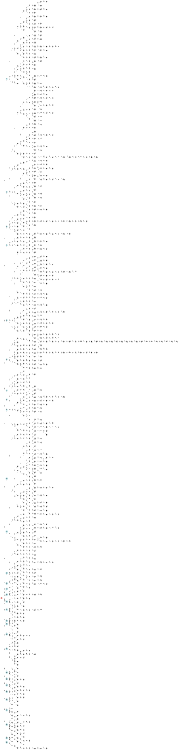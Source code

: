 digraph APTA {
__start0 [label="" shape="none"];

rankdir=LR;
size="8,5";

s0 [style="filled", color="black", fillcolor="#ff817b" shape="circle", label="0"];
s1 [style="rounded,filled", color="black", fillcolor="powderblue" shape="doublecircle", label="1"];
s2 [style="rounded,filled", color="black", fillcolor="powderblue" shape="doublecircle", label="2"];
s3 [style="rounded,filled", color="black", fillcolor="powderblue" shape="doublecircle", label="3"];
s4 [style="rounded,filled", color="black", fillcolor="powderblue" shape="doublecircle", label="4"];
s5 [style="rounded,filled", color="black", fillcolor="powderblue" shape="doublecircle", label="5"];
s6 [style="rounded,filled", color="black", fillcolor="powderblue" shape="doublecircle", label="6"];
s7 [style="filled", color="black", fillcolor="powderblue" shape="circle", label="7"];
s8 [style="rounded,filled", color="black", fillcolor="powderblue" shape="doublecircle", label="8"];
s9 [style="rounded,filled", color="black", fillcolor="powderblue" shape="doublecircle", label="9"];
s10 [style="filled", color="black", fillcolor="powderblue" shape="circle", label="10"];
s11 [style="rounded,filled", color="black", fillcolor="powderblue" shape="doublecircle", label="11"];
s12 [style="rounded,filled", color="black", fillcolor="powderblue" shape="doublecircle", label="12"];
s13 [style="filled", color="black", fillcolor="powderblue" shape="circle", label="13"];
s14 [style="filled", color="black", fillcolor="powderblue" shape="circle", label="14"];
s15 [style="rounded,filled", color="black", fillcolor="powderblue" shape="doublecircle", label="15"];
s16 [style="rounded,filled", color="black", fillcolor="powderblue" shape="doublecircle", label="16"];
s17 [style="rounded,filled", color="black", fillcolor="powderblue" shape="doublecircle", label="17"];
s18 [style="filled", color="black", fillcolor="powderblue" shape="circle", label="18"];
s19 [style="rounded,filled", color="black", fillcolor="powderblue" shape="doublecircle", label="19"];
s20 [style="filled", color="black", fillcolor="powderblue" shape="circle", label="20"];
s21 [style="filled", color="black", fillcolor="powderblue" shape="circle", label="21"];
s22 [style="rounded,filled", color="black", fillcolor="powderblue" shape="doublecircle", label="22"];
s23 [style="filled", color="black", fillcolor="powderblue" shape="circle", label="23"];
s24 [style="rounded,filled", color="black", fillcolor="powderblue" shape="doublecircle", label="24"];
s25 [style="filled", color="black", fillcolor="powderblue" shape="circle", label="25"];
s26 [style="filled", color="black", fillcolor="powderblue" shape="circle", label="26"];
s27 [style="rounded,filled", color="black", fillcolor="powderblue" shape="doublecircle", label="27"];
s28 [style="filled", color="black", fillcolor="powderblue" shape="circle", label="28"];
s29 [style="filled", color="black", fillcolor="powderblue" shape="circle", label="29"];
s30 [style="filled", color="black", fillcolor="powderblue" shape="circle", label="30"];
s31 [style="rounded,filled", color="black", fillcolor="white" shape="doublecircle", label="31"];
s32 [style="rounded,filled", color="black", fillcolor="white" shape="doublecircle", label="32"];
s33 [style="filled", color="black", fillcolor="white" shape="circle", label="33"];
s34 [style="rounded,filled", color="black", fillcolor="white" shape="doublecircle", label="34"];
s35 [style="rounded,filled", color="black", fillcolor="white" shape="doublecircle", label="35"];
s36 [style="filled", color="black", fillcolor="white" shape="circle", label="36"];
s37 [style="rounded,filled", color="black", fillcolor="white" shape="doublecircle", label="37"];
s38 [style="rounded,filled", color="black", fillcolor="white" shape="doublecircle", label="38"];
s39 [style="rounded,filled", color="black", fillcolor="white" shape="doublecircle", label="39"];
s40 [style="filled", color="black", fillcolor="white" shape="circle", label="40"];
s41 [style="rounded,filled", color="black", fillcolor="white" shape="doublecircle", label="41"];
s42 [style="filled", color="black", fillcolor="white" shape="circle", label="42"];
s43 [style="filled", color="black", fillcolor="white" shape="circle", label="43"];
s44 [style="rounded,filled", color="black", fillcolor="white" shape="doublecircle", label="44"];
s45 [style="rounded,filled", color="black", fillcolor="white" shape="doublecircle", label="45"];
s46 [style="rounded,filled", color="black", fillcolor="white" shape="doublecircle", label="46"];
s47 [style="filled", color="black", fillcolor="white" shape="circle", label="47"];
s48 [style="rounded,filled", color="black", fillcolor="white" shape="doublecircle", label="48"];
s49 [style="filled", color="black", fillcolor="white" shape="circle", label="49"];
s50 [style="filled", color="black", fillcolor="white" shape="circle", label="50"];
s51 [style="filled", color="black", fillcolor="white" shape="circle", label="51"];
s52 [style="rounded,filled", color="black", fillcolor="white" shape="doublecircle", label="52"];
s53 [style="rounded,filled", color="black", fillcolor="white" shape="doublecircle", label="53"];
s54 [style="filled", color="black", fillcolor="white" shape="circle", label="54"];
s55 [style="rounded,filled", color="black", fillcolor="white" shape="doublecircle", label="55"];
s56 [style="filled", color="black", fillcolor="white" shape="circle", label="56"];
s57 [style="filled", color="black", fillcolor="white" shape="circle", label="57"];
s58 [style="rounded,filled", color="black", fillcolor="white" shape="doublecircle", label="58"];
s59 [style="filled", color="black", fillcolor="white" shape="circle", label="59"];
s60 [style="rounded,filled", color="black", fillcolor="white" shape="doublecircle", label="60"];
s61 [style="filled", color="black", fillcolor="white" shape="circle", label="61"];
s62 [style="filled", color="black", fillcolor="white" shape="circle", label="62"];
s63 [style="rounded,filled", color="black", fillcolor="white" shape="doublecircle", label="63"];
s64 [style="filled", color="black", fillcolor="white" shape="circle", label="64"];
s65 [style="filled", color="black", fillcolor="white" shape="circle", label="65"];
s66 [style="rounded,filled", color="black", fillcolor="white" shape="doublecircle", label="66"];
s67 [style="filled", color="black", fillcolor="white" shape="circle", label="67"];
s68 [style="rounded,filled", color="black", fillcolor="white" shape="doublecircle", label="68"];
s69 [style="filled", color="black", fillcolor="white" shape="circle", label="69"];
s70 [style="filled", color="black", fillcolor="white" shape="circle", label="70"];
s71 [style="filled", color="black", fillcolor="white" shape="circle", label="71"];
s72 [style="rounded,filled", color="black", fillcolor="white" shape="doublecircle", label="72"];
s73 [style="filled", color="black", fillcolor="white" shape="circle", label="73"];
s74 [style="filled", color="black", fillcolor="white" shape="circle", label="74"];
s75 [style="filled", color="black", fillcolor="white" shape="circle", label="75"];
s76 [style="filled", color="black", fillcolor="white" shape="circle", label="76"];
s77 [style="filled", color="black", fillcolor="white" shape="circle", label="77"];
s78 [style="filled", color="black", fillcolor="white" shape="circle", label="78"];
s79 [style="filled", color="black", fillcolor="white" shape="circle", label="79"];
s80 [style="filled", color="black", fillcolor="white" shape="circle", label="80"];
s81 [style="filled", color="black", fillcolor="white" shape="circle", label="81"];
s82 [style="filled", color="black", fillcolor="white" shape="circle", label="82"];
s83 [style="filled", color="black", fillcolor="white" shape="circle", label="83"];
s84 [style="filled", color="black", fillcolor="white" shape="circle", label="84"];
s85 [style="filled", color="black", fillcolor="white" shape="circle", label="85"];
s86 [style="filled", color="black", fillcolor="white" shape="circle", label="86"];
s87 [style="filled", color="black", fillcolor="white" shape="circle", label="87"];
s88 [style="filled", color="black", fillcolor="white" shape="circle", label="88"];
s89 [style="filled", color="black", fillcolor="white" shape="circle", label="89"];
s90 [style="filled", color="black", fillcolor="white" shape="circle", label="90"];
s91 [style="rounded,filled", color="black", fillcolor="white" shape="doublecircle", label="91"];
s92 [style="filled", color="black", fillcolor="white" shape="circle", label="92"];
s93 [style="filled", color="black", fillcolor="white" shape="circle", label="93"];
s94 [style="rounded,filled", color="black", fillcolor="white" shape="doublecircle", label="94"];
s95 [style="filled", color="black", fillcolor="white" shape="circle", label="95"];
s96 [style="rounded,filled", color="black", fillcolor="white" shape="doublecircle", label="96"];
s97 [style="filled", color="black", fillcolor="white" shape="circle", label="97"];
s98 [style="filled", color="black", fillcolor="white" shape="circle", label="98"];
s99 [style="rounded,filled", color="black", fillcolor="white" shape="doublecircle", label="99"];
s100 [style="filled", color="black", fillcolor="white" shape="circle", label="100"];
s101 [style="filled", color="black", fillcolor="white" shape="circle", label="101"];
s102 [style="filled", color="black", fillcolor="white" shape="circle", label="102"];
s103 [style="filled", color="black", fillcolor="white" shape="circle", label="103"];
s104 [style="filled", color="black", fillcolor="white" shape="circle", label="104"];
s105 [style="filled", color="black", fillcolor="white" shape="circle", label="105"];
s106 [style="filled", color="black", fillcolor="white" shape="circle", label="106"];
s107 [style="filled", color="black", fillcolor="white" shape="circle", label="107"];
s108 [style="filled", color="black", fillcolor="white" shape="circle", label="108"];
s109 [style="filled", color="black", fillcolor="white" shape="circle", label="109"];
s110 [style="filled", color="black", fillcolor="white" shape="circle", label="110"];
s111 [style="filled", color="black", fillcolor="white" shape="circle", label="111"];
s112 [style="rounded,filled", color="black", fillcolor="white" shape="doublecircle", label="112"];
s113 [style="filled", color="black", fillcolor="white" shape="circle", label="113"];
s114 [style="filled", color="black", fillcolor="white" shape="circle", label="114"];
s115 [style="rounded,filled", color="black", fillcolor="white" shape="doublecircle", label="115"];
s116 [style="filled", color="black", fillcolor="white" shape="circle", label="116"];
s117 [style="filled", color="black", fillcolor="white" shape="circle", label="117"];
s118 [style="rounded,filled", color="black", fillcolor="white" shape="doublecircle", label="118"];
s119 [style="rounded,filled", color="black", fillcolor="white" shape="doublecircle", label="119"];
s120 [style="filled", color="black", fillcolor="white" shape="circle", label="120"];
s121 [style="filled", color="black", fillcolor="white" shape="circle", label="121"];
s122 [style="rounded,filled", color="black", fillcolor="white" shape="doublecircle", label="122"];
s123 [style="filled", color="black", fillcolor="white" shape="circle", label="123"];
s124 [style="filled", color="black", fillcolor="white" shape="circle", label="124"];
s125 [style="rounded,filled", color="black", fillcolor="white" shape="doublecircle", label="125"];
s126 [style="filled", color="black", fillcolor="white" shape="circle", label="126"];
s127 [style="filled", color="black", fillcolor="white" shape="circle", label="127"];
s128 [style="filled", color="black", fillcolor="white" shape="circle", label="128"];
s129 [style="filled", color="black", fillcolor="white" shape="circle", label="129"];
s130 [style="rounded,filled", color="black", fillcolor="white" shape="doublecircle", label="130"];
s131 [style="filled", color="black", fillcolor="white" shape="circle", label="131"];
s132 [style="filled", color="black", fillcolor="white" shape="circle", label="132"];
s133 [style="filled", color="black", fillcolor="white" shape="circle", label="133"];
s134 [style="filled", color="black", fillcolor="white" shape="circle", label="134"];
s135 [style="rounded,filled", color="black", fillcolor="white" shape="doublecircle", label="135"];
s136 [style="filled", color="black", fillcolor="white" shape="circle", label="136"];
s137 [style="filled", color="black", fillcolor="white" shape="circle", label="137"];
s138 [style="filled", color="black", fillcolor="white" shape="circle", label="138"];
s139 [style="filled", color="black", fillcolor="white" shape="circle", label="139"];
s140 [style="filled", color="black", fillcolor="white" shape="circle", label="140"];
s141 [style="filled", color="black", fillcolor="white" shape="circle", label="141"];
s142 [style="rounded,filled", color="black", fillcolor="white" shape="doublecircle", label="142"];
s143 [style="rounded,filled", color="black", fillcolor="white" shape="doublecircle", label="143"];
s144 [style="filled", color="black", fillcolor="white" shape="circle", label="144"];
s145 [style="filled", color="black", fillcolor="white" shape="circle", label="145"];
s146 [style="rounded,filled", color="black", fillcolor="white" shape="doublecircle", label="146"];
s147 [style="rounded,filled", color="black", fillcolor="white" shape="doublecircle", label="147"];
s148 [style="filled", color="black", fillcolor="white" shape="circle", label="148"];
s149 [style="filled", color="black", fillcolor="white" shape="circle", label="149"];
s150 [style="filled", color="black", fillcolor="white" shape="circle", label="150"];
s151 [style="filled", color="black", fillcolor="white" shape="circle", label="151"];
s152 [style="filled", color="black", fillcolor="white" shape="circle", label="152"];
s153 [style="filled", color="black", fillcolor="white" shape="circle", label="153"];
s154 [style="filled", color="black", fillcolor="white" shape="circle", label="154"];
s155 [style="filled", color="black", fillcolor="white" shape="circle", label="155"];
s156 [style="filled", color="black", fillcolor="white" shape="circle", label="156"];
s157 [style="filled", color="black", fillcolor="white" shape="circle", label="157"];
s158 [style="rounded,filled", color="black", fillcolor="white" shape="doublecircle", label="158"];
s159 [style="filled", color="black", fillcolor="white" shape="circle", label="159"];
s160 [style="filled", color="black", fillcolor="white" shape="circle", label="160"];
s161 [style="filled", color="black", fillcolor="white" shape="circle", label="161"];
s162 [style="rounded,filled", color="black", fillcolor="white" shape="doublecircle", label="162"];
s163 [style="filled", color="black", fillcolor="white" shape="circle", label="163"];
s164 [style="rounded,filled", color="black", fillcolor="white" shape="doublecircle", label="164"];
s165 [style="filled", color="black", fillcolor="white" shape="circle", label="165"];
s166 [style="filled", color="black", fillcolor="white" shape="circle", label="166"];
s167 [style="filled", color="black", fillcolor="white" shape="circle", label="167"];
s168 [style="filled", color="black", fillcolor="white" shape="circle", label="168"];
s169 [style="rounded,filled", color="black", fillcolor="white" shape="doublecircle", label="169"];
s170 [style="rounded,filled", color="black", fillcolor="white" shape="doublecircle", label="170"];
s171 [style="filled", color="black", fillcolor="white" shape="circle", label="171"];
s172 [style="filled", color="black", fillcolor="white" shape="circle", label="172"];
s173 [style="rounded,filled", color="black", fillcolor="white" shape="doublecircle", label="173"];
s174 [style="filled", color="black", fillcolor="white" shape="circle", label="174"];
s175 [style="filled", color="black", fillcolor="white" shape="circle", label="175"];
s176 [style="filled", color="black", fillcolor="white" shape="circle", label="176"];
s177 [style="filled", color="black", fillcolor="white" shape="circle", label="177"];
s178 [style="filled", color="black", fillcolor="white" shape="circle", label="178"];
s179 [style="filled", color="black", fillcolor="white" shape="circle", label="179"];
s180 [style="filled", color="black", fillcolor="white" shape="circle", label="180"];
s181 [style="filled", color="black", fillcolor="white" shape="circle", label="181"];
s182 [style="filled", color="black", fillcolor="white" shape="circle", label="182"];
s183 [style="filled", color="black", fillcolor="white" shape="circle", label="183"];
s184 [style="filled", color="black", fillcolor="white" shape="circle", label="184"];
s185 [style="rounded,filled", color="black", fillcolor="white" shape="doublecircle", label="185"];
s186 [style="filled", color="black", fillcolor="white" shape="circle", label="186"];
s187 [style="filled", color="black", fillcolor="white" shape="circle", label="187"];
s188 [style="filled", color="black", fillcolor="white" shape="circle", label="188"];
s189 [style="filled", color="black", fillcolor="white" shape="circle", label="189"];
s190 [style="filled", color="black", fillcolor="white" shape="circle", label="190"];
s191 [style="filled", color="black", fillcolor="white" shape="circle", label="191"];
s192 [style="filled", color="black", fillcolor="white" shape="circle", label="192"];
s193 [style="rounded,filled", color="black", fillcolor="white" shape="doublecircle", label="193"];
s194 [style="filled", color="black", fillcolor="white" shape="circle", label="194"];
s195 [style="filled", color="black", fillcolor="white" shape="circle", label="195"];
s196 [style="filled", color="black", fillcolor="white" shape="circle", label="196"];
s197 [style="rounded,filled", color="black", fillcolor="white" shape="doublecircle", label="197"];
s198 [style="filled", color="black", fillcolor="white" shape="circle", label="198"];
s199 [style="filled", color="black", fillcolor="white" shape="circle", label="199"];
s200 [style="filled", color="black", fillcolor="white" shape="circle", label="200"];
s201 [style="filled", color="black", fillcolor="white" shape="circle", label="201"];
s202 [style="filled", color="black", fillcolor="white" shape="circle", label="202"];
s203 [style="filled", color="black", fillcolor="white" shape="circle", label="203"];
s204 [style="filled", color="black", fillcolor="white" shape="circle", label="204"];
s205 [style="rounded,filled", color="black", fillcolor="white" shape="doublecircle", label="205"];
s206 [style="filled", color="black", fillcolor="white" shape="circle", label="206"];
s207 [style="filled", color="black", fillcolor="white" shape="circle", label="207"];
s208 [style="filled", color="black", fillcolor="white" shape="circle", label="208"];
s209 [style="filled", color="black", fillcolor="white" shape="circle", label="209"];
s210 [style="filled", color="black", fillcolor="white" shape="circle", label="210"];
s211 [style="filled", color="black", fillcolor="white" shape="circle", label="211"];
s212 [style="filled", color="black", fillcolor="white" shape="circle", label="212"];
s213 [style="filled", color="black", fillcolor="white" shape="circle", label="213"];
s214 [style="filled", color="black", fillcolor="white" shape="circle", label="214"];
s215 [style="filled", color="black", fillcolor="white" shape="circle", label="215"];
s216 [style="filled", color="black", fillcolor="white" shape="circle", label="216"];
s217 [style="filled", color="black", fillcolor="white" shape="circle", label="217"];
s218 [style="filled", color="black", fillcolor="white" shape="circle", label="218"];
s219 [style="rounded,filled", color="black", fillcolor="white" shape="doublecircle", label="219"];
s220 [style="filled", color="black", fillcolor="white" shape="circle", label="220"];
s221 [style="filled", color="black", fillcolor="white" shape="circle", label="221"];
s222 [style="filled", color="black", fillcolor="white" shape="circle", label="222"];
s223 [style="filled", color="black", fillcolor="white" shape="circle", label="223"];
s224 [style="filled", color="black", fillcolor="white" shape="circle", label="224"];
s225 [style="filled", color="black", fillcolor="white" shape="circle", label="225"];
s226 [style="filled", color="black", fillcolor="white" shape="circle", label="226"];
s227 [style="filled", color="black", fillcolor="white" shape="circle", label="227"];
s228 [style="filled", color="black", fillcolor="white" shape="circle", label="228"];
s229 [style="filled", color="black", fillcolor="white" shape="circle", label="229"];
s230 [style="filled", color="black", fillcolor="white" shape="circle", label="230"];
s231 [style="filled", color="black", fillcolor="white" shape="circle", label="231"];
s232 [style="rounded,filled", color="black", fillcolor="white" shape="doublecircle", label="232"];
s233 [style="filled", color="black", fillcolor="white" shape="circle", label="233"];
s234 [style="rounded,filled", color="black", fillcolor="white" shape="doublecircle", label="234"];
s235 [style="rounded,filled", color="black", fillcolor="white" shape="doublecircle", label="235"];
s236 [style="rounded,filled", color="black", fillcolor="white" shape="doublecircle", label="236"];
s237 [style="filled", color="black", fillcolor="white" shape="circle", label="237"];
s238 [style="filled", color="black", fillcolor="white" shape="circle", label="238"];
s239 [style="filled", color="black", fillcolor="white" shape="circle", label="239"];
s240 [style="filled", color="black", fillcolor="white" shape="circle", label="240"];
s241 [style="filled", color="black", fillcolor="white" shape="circle", label="241"];
s242 [style="filled", color="black", fillcolor="white" shape="circle", label="242"];
s243 [style="rounded,filled", color="black", fillcolor="white" shape="doublecircle", label="243"];
s244 [style="filled", color="black", fillcolor="white" shape="circle", label="244"];
s245 [style="filled", color="black", fillcolor="white" shape="circle", label="245"];
s246 [style="rounded,filled", color="black", fillcolor="white" shape="doublecircle", label="246"];
s247 [style="filled", color="black", fillcolor="white" shape="circle", label="247"];
s248 [style="filled", color="black", fillcolor="white" shape="circle", label="248"];
s249 [style="filled", color="black", fillcolor="white" shape="circle", label="249"];
s250 [style="filled", color="black", fillcolor="white" shape="circle", label="250"];
s251 [style="rounded,filled", color="black", fillcolor="white" shape="doublecircle", label="251"];
s252 [style="filled", color="black", fillcolor="white" shape="circle", label="252"];
s253 [style="filled", color="black", fillcolor="white" shape="circle", label="253"];
s254 [style="filled", color="black", fillcolor="white" shape="circle", label="254"];
s255 [style="filled", color="black", fillcolor="white" shape="circle", label="255"];
s256 [style="rounded,filled", color="black", fillcolor="white" shape="doublecircle", label="256"];
s257 [style="filled", color="black", fillcolor="white" shape="circle", label="257"];
s258 [style="filled", color="black", fillcolor="white" shape="circle", label="258"];
s259 [style="filled", color="black", fillcolor="white" shape="circle", label="259"];
s260 [style="filled", color="black", fillcolor="white" shape="circle", label="260"];
s261 [style="rounded,filled", color="black", fillcolor="white" shape="doublecircle", label="261"];
s262 [style="rounded,filled", color="black", fillcolor="white" shape="doublecircle", label="262"];
s263 [style="filled", color="black", fillcolor="white" shape="circle", label="263"];
s264 [style="filled", color="black", fillcolor="white" shape="circle", label="264"];
s265 [style="rounded,filled", color="black", fillcolor="white" shape="doublecircle", label="265"];
s266 [style="rounded,filled", color="black", fillcolor="white" shape="doublecircle", label="266"];
s267 [style="filled", color="black", fillcolor="white" shape="circle", label="267"];
s268 [style="rounded,filled", color="black", fillcolor="white" shape="doublecircle", label="268"];
s269 [style="filled", color="black", fillcolor="white" shape="circle", label="269"];
s270 [style="rounded,filled", color="black", fillcolor="white" shape="doublecircle", label="270"];
s271 [style="filled", color="black", fillcolor="white" shape="circle", label="271"];
s272 [style="filled", color="black", fillcolor="white" shape="circle", label="272"];
s273 [style="rounded,filled", color="black", fillcolor="white" shape="doublecircle", label="273"];
s274 [style="filled", color="black", fillcolor="white" shape="circle", label="274"];
s275 [style="filled", color="black", fillcolor="white" shape="circle", label="275"];
s276 [style="rounded,filled", color="black", fillcolor="white" shape="doublecircle", label="276"];
s277 [style="filled", color="black", fillcolor="white" shape="circle", label="277"];
s278 [style="filled", color="black", fillcolor="white" shape="circle", label="278"];
s279 [style="rounded,filled", color="black", fillcolor="white" shape="doublecircle", label="279"];
s280 [style="filled", color="black", fillcolor="white" shape="circle", label="280"];
s281 [style="filled", color="black", fillcolor="white" shape="circle", label="281"];
s282 [style="filled", color="black", fillcolor="white" shape="circle", label="282"];
s283 [style="filled", color="black", fillcolor="white" shape="circle", label="283"];
s284 [style="filled", color="black", fillcolor="white" shape="circle", label="284"];
s285 [style="filled", color="black", fillcolor="white" shape="circle", label="285"];
s286 [style="filled", color="black", fillcolor="white" shape="circle", label="286"];
s287 [style="rounded,filled", color="black", fillcolor="white" shape="doublecircle", label="287"];
s288 [style="filled", color="black", fillcolor="white" shape="circle", label="288"];
s289 [style="filled", color="black", fillcolor="white" shape="circle", label="289"];
s290 [style="filled", color="black", fillcolor="white" shape="circle", label="290"];
s291 [style="filled", color="black", fillcolor="white" shape="circle", label="291"];
s292 [style="filled", color="black", fillcolor="white" shape="circle", label="292"];
s293 [style="filled", color="black", fillcolor="white" shape="circle", label="293"];
s294 [style="filled", color="black", fillcolor="white" shape="circle", label="294"];
s295 [style="filled", color="black", fillcolor="white" shape="circle", label="295"];
s296 [style="filled", color="black", fillcolor="white" shape="circle", label="296"];
s297 [style="rounded,filled", color="black", fillcolor="white" shape="doublecircle", label="297"];
s298 [style="filled", color="black", fillcolor="white" shape="circle", label="298"];
s299 [style="filled", color="black", fillcolor="white" shape="circle", label="299"];
s300 [style="filled", color="black", fillcolor="white" shape="circle", label="300"];
s301 [style="filled", color="black", fillcolor="white" shape="circle", label="301"];
s302 [style="rounded,filled", color="black", fillcolor="white" shape="doublecircle", label="302"];
s303 [style="filled", color="black", fillcolor="white" shape="circle", label="303"];
s304 [style="filled", color="black", fillcolor="white" shape="circle", label="304"];
s305 [style="filled", color="black", fillcolor="white" shape="circle", label="305"];
s306 [style="filled", color="black", fillcolor="white" shape="circle", label="306"];
s307 [style="filled", color="black", fillcolor="white" shape="circle", label="307"];
s308 [style="filled", color="black", fillcolor="white" shape="circle", label="308"];
s309 [style="filled", color="black", fillcolor="white" shape="circle", label="309"];
s310 [style="filled", color="black", fillcolor="white" shape="circle", label="310"];
s311 [style="filled", color="black", fillcolor="white" shape="circle", label="311"];
s312 [style="rounded,filled", color="black", fillcolor="white" shape="doublecircle", label="312"];
s313 [style="filled", color="black", fillcolor="white" shape="circle", label="313"];
s314 [style="filled", color="black", fillcolor="white" shape="circle", label="314"];
s315 [style="filled", color="black", fillcolor="white" shape="circle", label="315"];
s316 [style="filled", color="black", fillcolor="white" shape="circle", label="316"];
s317 [style="filled", color="black", fillcolor="white" shape="circle", label="317"];
s318 [style="rounded,filled", color="black", fillcolor="white" shape="doublecircle", label="318"];
s319 [style="rounded,filled", color="black", fillcolor="white" shape="doublecircle", label="319"];
s320 [style="rounded,filled", color="black", fillcolor="white" shape="doublecircle", label="320"];
s321 [style="filled", color="black", fillcolor="white" shape="circle", label="321"];
s322 [style="rounded,filled", color="black", fillcolor="white" shape="doublecircle", label="322"];
s323 [style="filled", color="black", fillcolor="white" shape="circle", label="323"];
s324 [style="filled", color="black", fillcolor="white" shape="circle", label="324"];
s325 [style="filled", color="black", fillcolor="white" shape="circle", label="325"];
s326 [style="filled", color="black", fillcolor="white" shape="circle", label="326"];
s327 [style="filled", color="black", fillcolor="white" shape="circle", label="327"];
s328 [style="filled", color="black", fillcolor="white" shape="circle", label="328"];
s329 [style="rounded,filled", color="black", fillcolor="white" shape="doublecircle", label="329"];
s330 [style="rounded,filled", color="black", fillcolor="white" shape="doublecircle", label="330"];
s331 [style="filled", color="black", fillcolor="white" shape="circle", label="331"];
s332 [style="filled", color="black", fillcolor="white" shape="circle", label="332"];
s333 [style="filled", color="black", fillcolor="white" shape="circle", label="333"];
s334 [style="filled", color="black", fillcolor="white" shape="circle", label="334"];
s335 [style="filled", color="black", fillcolor="white" shape="circle", label="335"];
s336 [style="filled", color="black", fillcolor="white" shape="circle", label="336"];
s337 [style="filled", color="black", fillcolor="white" shape="circle", label="337"];
s338 [style="filled", color="black", fillcolor="white" shape="circle", label="338"];
s339 [style="filled", color="black", fillcolor="white" shape="circle", label="339"];
s340 [style="filled", color="black", fillcolor="white" shape="circle", label="340"];
s341 [style="filled", color="black", fillcolor="white" shape="circle", label="341"];
s342 [style="filled", color="black", fillcolor="white" shape="circle", label="342"];
s343 [style="filled", color="black", fillcolor="white" shape="circle", label="343"];
s344 [style="filled", color="black", fillcolor="white" shape="circle", label="344"];
s345 [style="filled", color="black", fillcolor="white" shape="circle", label="345"];
s346 [style="filled", color="black", fillcolor="white" shape="circle", label="346"];
s347 [style="filled", color="black", fillcolor="white" shape="circle", label="347"];
s348 [style="rounded,filled", color="black", fillcolor="white" shape="doublecircle", label="348"];
s349 [style="filled", color="black", fillcolor="white" shape="circle", label="349"];
s350 [style="filled", color="black", fillcolor="white" shape="circle", label="350"];
s351 [style="rounded,filled", color="black", fillcolor="white" shape="doublecircle", label="351"];
s352 [style="filled", color="black", fillcolor="white" shape="circle", label="352"];
s353 [style="filled", color="black", fillcolor="white" shape="circle", label="353"];
s354 [style="rounded,filled", color="black", fillcolor="white" shape="doublecircle", label="354"];
s355 [style="rounded,filled", color="black", fillcolor="white" shape="doublecircle", label="355"];
s356 [style="filled", color="black", fillcolor="white" shape="circle", label="356"];
s357 [style="filled", color="black", fillcolor="white" shape="circle", label="357"];
s358 [style="filled", color="black", fillcolor="white" shape="circle", label="358"];
s359 [style="rounded,filled", color="black", fillcolor="white" shape="doublecircle", label="359"];
s360 [style="filled", color="black", fillcolor="white" shape="circle", label="360"];
s361 [style="filled", color="black", fillcolor="white" shape="circle", label="361"];
s362 [style="filled", color="black", fillcolor="white" shape="circle", label="362"];
s363 [style="filled", color="black", fillcolor="white" shape="circle", label="363"];
s364 [style="filled", color="black", fillcolor="white" shape="circle", label="364"];
s365 [style="filled", color="black", fillcolor="white" shape="circle", label="365"];
s366 [style="rounded,filled", color="black", fillcolor="white" shape="doublecircle", label="366"];
s367 [style="filled", color="black", fillcolor="white" shape="circle", label="367"];
s368 [style="filled", color="black", fillcolor="white" shape="circle", label="368"];
s369 [style="filled", color="black", fillcolor="white" shape="circle", label="369"];
s370 [style="filled", color="black", fillcolor="white" shape="circle", label="370"];
s371 [style="rounded,filled", color="black", fillcolor="white" shape="doublecircle", label="371"];
s372 [style="rounded,filled", color="black", fillcolor="white" shape="doublecircle", label="372"];
s373 [style="filled", color="black", fillcolor="white" shape="circle", label="373"];
s374 [style="filled", color="black", fillcolor="white" shape="circle", label="374"];
s375 [style="filled", color="black", fillcolor="white" shape="circle", label="375"];
s376 [style="filled", color="black", fillcolor="white" shape="circle", label="376"];
s377 [style="rounded,filled", color="black", fillcolor="white" shape="doublecircle", label="377"];
s378 [style="filled", color="black", fillcolor="white" shape="circle", label="378"];
s379 [style="filled", color="black", fillcolor="white" shape="circle", label="379"];
s380 [style="filled", color="black", fillcolor="white" shape="circle", label="380"];
s381 [style="filled", color="black", fillcolor="white" shape="circle", label="381"];
s382 [style="filled", color="black", fillcolor="white" shape="circle", label="382"];
s383 [style="rounded,filled", color="black", fillcolor="white" shape="doublecircle", label="383"];
s384 [style="filled", color="black", fillcolor="white" shape="circle", label="384"];
s385 [style="filled", color="black", fillcolor="white" shape="circle", label="385"];
s386 [style="rounded,filled", color="black", fillcolor="white" shape="doublecircle", label="386"];
s387 [style="filled", color="black", fillcolor="white" shape="circle", label="387"];
s388 [style="filled", color="black", fillcolor="white" shape="circle", label="388"];
s389 [style="filled", color="black", fillcolor="white" shape="circle", label="389"];
s390 [style="filled", color="black", fillcolor="white" shape="circle", label="390"];
s391 [style="filled", color="black", fillcolor="white" shape="circle", label="391"];
s392 [style="filled", color="black", fillcolor="white" shape="circle", label="392"];
s393 [style="filled", color="black", fillcolor="white" shape="circle", label="393"];
s394 [style="filled", color="black", fillcolor="white" shape="circle", label="394"];
s395 [style="filled", color="black", fillcolor="white" shape="circle", label="395"];
s396 [style="filled", color="black", fillcolor="white" shape="circle", label="396"];
s397 [style="rounded,filled", color="black", fillcolor="white" shape="doublecircle", label="397"];
s398 [style="filled", color="black", fillcolor="white" shape="circle", label="398"];
s399 [style="rounded,filled", color="black", fillcolor="white" shape="doublecircle", label="399"];
s400 [style="filled", color="black", fillcolor="white" shape="circle", label="400"];
s401 [style="filled", color="black", fillcolor="white" shape="circle", label="401"];
s402 [style="rounded,filled", color="black", fillcolor="white" shape="doublecircle", label="402"];
s403 [style="filled", color="black", fillcolor="white" shape="circle", label="403"];
s404 [style="filled", color="black", fillcolor="white" shape="circle", label="404"];
s405 [style="filled", color="black", fillcolor="white" shape="circle", label="405"];
s406 [style="filled", color="black", fillcolor="white" shape="circle", label="406"];
s407 [style="filled", color="black", fillcolor="white" shape="circle", label="407"];
s408 [style="filled", color="black", fillcolor="white" shape="circle", label="408"];
s409 [style="rounded,filled", color="black", fillcolor="white" shape="doublecircle", label="409"];
s410 [style="filled", color="black", fillcolor="white" shape="circle", label="410"];
s411 [style="filled", color="black", fillcolor="white" shape="circle", label="411"];
s412 [style="filled", color="black", fillcolor="white" shape="circle", label="412"];
s413 [style="filled", color="black", fillcolor="white" shape="circle", label="413"];
s414 [style="filled", color="black", fillcolor="white" shape="circle", label="414"];
s415 [style="filled", color="black", fillcolor="white" shape="circle", label="415"];
s416 [style="filled", color="black", fillcolor="white" shape="circle", label="416"];
s417 [style="filled", color="black", fillcolor="white" shape="circle", label="417"];
s418 [style="rounded,filled", color="black", fillcolor="white" shape="doublecircle", label="418"];
s419 [style="rounded,filled", color="black", fillcolor="white" shape="doublecircle", label="419"];
s420 [style="filled", color="black", fillcolor="white" shape="circle", label="420"];
s421 [style="filled", color="black", fillcolor="white" shape="circle", label="421"];
s422 [style="filled", color="black", fillcolor="white" shape="circle", label="422"];
s423 [style="rounded,filled", color="black", fillcolor="white" shape="doublecircle", label="423"];
s424 [style="rounded,filled", color="black", fillcolor="white" shape="doublecircle", label="424"];
s425 [style="filled", color="black", fillcolor="white" shape="circle", label="425"];
s426 [style="filled", color="black", fillcolor="white" shape="circle", label="426"];
s427 [style="rounded,filled", color="black", fillcolor="white" shape="doublecircle", label="427"];
s428 [style="filled", color="black", fillcolor="white" shape="circle", label="428"];
s429 [style="rounded,filled", color="black", fillcolor="white" shape="doublecircle", label="429"];
s430 [style="filled", color="black", fillcolor="white" shape="circle", label="430"];
s431 [style="rounded,filled", color="black", fillcolor="white" shape="doublecircle", label="431"];
s432 [style="filled", color="black", fillcolor="white" shape="circle", label="432"];
s433 [style="filled", color="black", fillcolor="white" shape="circle", label="433"];
s434 [style="filled", color="black", fillcolor="white" shape="circle", label="434"];
s435 [style="filled", color="black", fillcolor="white" shape="circle", label="435"];
s436 [style="filled", color="black", fillcolor="white" shape="circle", label="436"];
s437 [style="filled", color="black", fillcolor="white" shape="circle", label="437"];
s438 [style="filled", color="black", fillcolor="white" shape="circle", label="438"];
s439 [style="filled", color="black", fillcolor="white" shape="circle", label="439"];
s440 [style="filled", color="black", fillcolor="white" shape="circle", label="440"];
s441 [style="rounded,filled", color="black", fillcolor="white" shape="doublecircle", label="441"];
s442 [style="filled", color="black", fillcolor="white" shape="circle", label="442"];
s443 [style="rounded,filled", color="black", fillcolor="white" shape="doublecircle", label="443"];
s444 [style="filled", color="black", fillcolor="white" shape="circle", label="444"];
s445 [style="rounded,filled", color="black", fillcolor="white" shape="doublecircle", label="445"];
s446 [style="filled", color="black", fillcolor="white" shape="circle", label="446"];
s447 [style="filled", color="black", fillcolor="white" shape="circle", label="447"];
s448 [style="filled", color="black", fillcolor="white" shape="circle", label="448"];
s449 [style="filled", color="black", fillcolor="white" shape="circle", label="449"];
s450 [style="filled", color="black", fillcolor="white" shape="circle", label="450"];
s451 [style="filled", color="black", fillcolor="white" shape="circle", label="451"];
s452 [style="filled", color="black", fillcolor="white" shape="circle", label="452"];
s453 [style="rounded,filled", color="black", fillcolor="white" shape="doublecircle", label="453"];
s454 [style="filled", color="black", fillcolor="white" shape="circle", label="454"];
s455 [style="filled", color="black", fillcolor="white" shape="circle", label="455"];
s456 [style="filled", color="black", fillcolor="white" shape="circle", label="456"];
s457 [style="rounded,filled", color="black", fillcolor="white" shape="doublecircle", label="457"];
s458 [style="filled", color="black", fillcolor="white" shape="circle", label="458"];
s459 [style="filled", color="black", fillcolor="white" shape="circle", label="459"];
s460 [style="filled", color="black", fillcolor="white" shape="circle", label="460"];
s461 [style="filled", color="black", fillcolor="white" shape="circle", label="461"];
s462 [style="filled", color="black", fillcolor="white" shape="circle", label="462"];
s463 [style="filled", color="black", fillcolor="white" shape="circle", label="463"];
s464 [style="filled", color="black", fillcolor="white" shape="circle", label="464"];
s465 [style="filled", color="black", fillcolor="white" shape="circle", label="465"];
s466 [style="filled", color="black", fillcolor="white" shape="circle", label="466"];
s467 [style="rounded,filled", color="black", fillcolor="white" shape="doublecircle", label="467"];
s468 [style="rounded,filled", color="black", fillcolor="white" shape="doublecircle", label="468"];
s469 [style="rounded,filled", color="black", fillcolor="white" shape="doublecircle", label="469"];
s470 [style="filled", color="black", fillcolor="white" shape="circle", label="470"];
s471 [style="filled", color="black", fillcolor="white" shape="circle", label="471"];
s472 [style="filled", color="black", fillcolor="white" shape="circle", label="472"];
s473 [style="filled", color="black", fillcolor="white" shape="circle", label="473"];
s474 [style="filled", color="black", fillcolor="white" shape="circle", label="474"];
s475 [style="filled", color="black", fillcolor="white" shape="circle", label="475"];
s476 [style="filled", color="black", fillcolor="white" shape="circle", label="476"];
s477 [style="rounded,filled", color="black", fillcolor="white" shape="doublecircle", label="477"];
s478 [style="rounded,filled", color="black", fillcolor="white" shape="doublecircle", label="478"];
s479 [style="rounded,filled", color="black", fillcolor="white" shape="doublecircle", label="479"];
s480 [style="filled", color="black", fillcolor="white" shape="circle", label="480"];
s481 [style="filled", color="black", fillcolor="white" shape="circle", label="481"];
s482 [style="filled", color="black", fillcolor="white" shape="circle", label="482"];
s483 [style="rounded,filled", color="black", fillcolor="white" shape="doublecircle", label="483"];
s484 [style="rounded,filled", color="black", fillcolor="white" shape="doublecircle", label="484"];
s485 [style="filled", color="black", fillcolor="white" shape="circle", label="485"];
s486 [style="filled", color="black", fillcolor="white" shape="circle", label="486"];
s487 [style="rounded,filled", color="black", fillcolor="white" shape="doublecircle", label="487"];
s488 [style="filled", color="black", fillcolor="white" shape="circle", label="488"];
s489 [style="rounded,filled", color="black", fillcolor="white" shape="doublecircle", label="489"];
s490 [style="rounded,filled", color="black", fillcolor="white" shape="doublecircle", label="490"];
s491 [style="rounded,filled", color="black", fillcolor="white" shape="doublecircle", label="491"];
s492 [style="filled", color="black", fillcolor="white" shape="circle", label="492"];
s493 [style="filled", color="black", fillcolor="white" shape="circle", label="493"];
s494 [style="rounded,filled", color="black", fillcolor="white" shape="doublecircle", label="494"];
s495 [style="rounded,filled", color="black", fillcolor="white" shape="doublecircle", label="495"];
s496 [style="filled", color="black", fillcolor="white" shape="circle", label="496"];
s497 [style="filled", color="black", fillcolor="white" shape="circle", label="497"];
s498 [style="filled", color="black", fillcolor="white" shape="circle", label="498"];
s499 [style="filled", color="black", fillcolor="white" shape="circle", label="499"];
s500 [style="filled", color="black", fillcolor="white" shape="circle", label="500"];
s501 [style="filled", color="black", fillcolor="white" shape="circle", label="501"];
s502 [style="filled", color="black", fillcolor="white" shape="circle", label="502"];
s503 [style="filled", color="black", fillcolor="white" shape="circle", label="503"];
s504 [style="filled", color="black", fillcolor="white" shape="circle", label="504"];
s505 [style="rounded,filled", color="black", fillcolor="white" shape="doublecircle", label="505"];
s506 [style="rounded,filled", color="black", fillcolor="white" shape="doublecircle", label="506"];
s507 [style="filled", color="black", fillcolor="white" shape="circle", label="507"];
s508 [style="filled", color="black", fillcolor="white" shape="circle", label="508"];
s509 [style="filled", color="black", fillcolor="white" shape="circle", label="509"];
s510 [style="filled", color="black", fillcolor="white" shape="circle", label="510"];
s511 [style="filled", color="black", fillcolor="white" shape="circle", label="511"];
s512 [style="filled", color="black", fillcolor="white" shape="circle", label="512"];
s513 [style="filled", color="black", fillcolor="white" shape="circle", label="513"];
s514 [style="filled", color="black", fillcolor="white" shape="circle", label="514"];
s515 [style="rounded,filled", color="black", fillcolor="white" shape="doublecircle", label="515"];
s516 [style="rounded,filled", color="black", fillcolor="white" shape="doublecircle", label="516"];
s517 [style="filled", color="black", fillcolor="white" shape="circle", label="517"];
s518 [style="filled", color="black", fillcolor="white" shape="circle", label="518"];
s519 [style="filled", color="black", fillcolor="white" shape="circle", label="519"];
s520 [style="filled", color="black", fillcolor="white" shape="circle", label="520"];
s521 [style="filled", color="black", fillcolor="white" shape="circle", label="521"];
s522 [style="filled", color="black", fillcolor="white" shape="circle", label="522"];
s523 [style="rounded,filled", color="black", fillcolor="white" shape="doublecircle", label="523"];
s524 [style="filled", color="black", fillcolor="white" shape="circle", label="524"];
s525 [style="rounded,filled", color="black", fillcolor="white" shape="doublecircle", label="525"];
s526 [style="filled", color="black", fillcolor="white" shape="circle", label="526"];
s527 [style="filled", color="black", fillcolor="white" shape="circle", label="527"];
s528 [style="filled", color="black", fillcolor="white" shape="circle", label="528"];
s529 [style="filled", color="black", fillcolor="white" shape="circle", label="529"];
s530 [style="rounded,filled", color="black", fillcolor="white" shape="doublecircle", label="530"];
s531 [style="rounded,filled", color="black", fillcolor="white" shape="doublecircle", label="531"];
s532 [style="filled", color="black", fillcolor="white" shape="circle", label="532"];
s533 [style="filled", color="black", fillcolor="white" shape="circle", label="533"];
s534 [style="filled", color="black", fillcolor="white" shape="circle", label="534"];
s535 [style="filled", color="black", fillcolor="white" shape="circle", label="535"];
s536 [style="filled", color="black", fillcolor="white" shape="circle", label="536"];
s537 [style="filled", color="black", fillcolor="white" shape="circle", label="537"];
s538 [style="filled", color="black", fillcolor="white" shape="circle", label="538"];
s539 [style="rounded,filled", color="black", fillcolor="white" shape="doublecircle", label="539"];
s540 [style="filled", color="black", fillcolor="white" shape="circle", label="540"];
s541 [style="filled", color="black", fillcolor="white" shape="circle", label="541"];
s542 [style="filled", color="black", fillcolor="white" shape="circle", label="542"];
s543 [style="filled", color="black", fillcolor="white" shape="circle", label="543"];
s544 [style="filled", color="black", fillcolor="white" shape="circle", label="544"];
s545 [style="rounded,filled", color="black", fillcolor="white" shape="doublecircle", label="545"];
s546 [style="filled", color="black", fillcolor="white" shape="circle", label="546"];
s547 [style="filled", color="black", fillcolor="white" shape="circle", label="547"];
s548 [style="filled", color="black", fillcolor="white" shape="circle", label="548"];
s549 [style="filled", color="black", fillcolor="white" shape="circle", label="549"];
s550 [style="filled", color="black", fillcolor="white" shape="circle", label="550"];
s551 [style="rounded,filled", color="black", fillcolor="white" shape="doublecircle", label="551"];
s552 [style="rounded,filled", color="black", fillcolor="white" shape="doublecircle", label="552"];
s553 [style="filled", color="black", fillcolor="white" shape="circle", label="553"];
s554 [style="filled", color="black", fillcolor="white" shape="circle", label="554"];
s555 [style="filled", color="black", fillcolor="white" shape="circle", label="555"];
s556 [style="filled", color="black", fillcolor="white" shape="circle", label="556"];
s557 [style="filled", color="black", fillcolor="white" shape="circle", label="557"];
s558 [style="filled", color="black", fillcolor="white" shape="circle", label="558"];
s559 [style="filled", color="black", fillcolor="white" shape="circle", label="559"];
s560 [style="filled", color="black", fillcolor="white" shape="circle", label="560"];
s561 [style="filled", color="black", fillcolor="white" shape="circle", label="561"];
s562 [style="rounded,filled", color="black", fillcolor="white" shape="doublecircle", label="562"];
s563 [style="filled", color="black", fillcolor="white" shape="circle", label="563"];
s564 [style="filled", color="black", fillcolor="white" shape="circle", label="564"];
s565 [style="filled", color="black", fillcolor="white" shape="circle", label="565"];
s566 [style="filled", color="black", fillcolor="white" shape="circle", label="566"];
s567 [style="rounded,filled", color="black", fillcolor="white" shape="doublecircle", label="567"];
s568 [style="filled", color="black", fillcolor="white" shape="circle", label="568"];
s569 [style="filled", color="black", fillcolor="white" shape="circle", label="569"];
s570 [style="filled", color="black", fillcolor="white" shape="circle", label="570"];
s571 [style="rounded,filled", color="black", fillcolor="white" shape="doublecircle", label="571"];
s572 [style="filled", color="black", fillcolor="white" shape="circle", label="572"];
s573 [style="filled", color="black", fillcolor="white" shape="circle", label="573"];
s574 [style="filled", color="black", fillcolor="white" shape="circle", label="574"];
s575 [style="filled", color="black", fillcolor="white" shape="circle", label="575"];
s576 [style="filled", color="black", fillcolor="white" shape="circle", label="576"];
s577 [style="filled", color="black", fillcolor="white" shape="circle", label="577"];
s578 [style="filled", color="black", fillcolor="white" shape="circle", label="578"];
s579 [style="filled", color="black", fillcolor="white" shape="circle", label="579"];
s580 [style="filled", color="black", fillcolor="white" shape="circle", label="580"];
s581 [style="filled", color="black", fillcolor="white" shape="circle", label="581"];
s582 [style="filled", color="black", fillcolor="white" shape="circle", label="582"];
s583 [style="filled", color="black", fillcolor="white" shape="circle", label="583"];
s584 [style="rounded,filled", color="black", fillcolor="white" shape="doublecircle", label="584"];
s585 [style="filled", color="black", fillcolor="white" shape="circle", label="585"];
s586 [style="filled", color="black", fillcolor="white" shape="circle", label="586"];
s587 [style="filled", color="black", fillcolor="white" shape="circle", label="587"];
s588 [style="filled", color="black", fillcolor="white" shape="circle", label="588"];
s589 [style="filled", color="black", fillcolor="white" shape="circle", label="589"];
s590 [style="filled", color="black", fillcolor="white" shape="circle", label="590"];
s591 [style="filled", color="black", fillcolor="white" shape="circle", label="591"];
s592 [style="filled", color="black", fillcolor="white" shape="circle", label="592"];
s593 [style="filled", color="black", fillcolor="white" shape="circle", label="593"];
s594 [style="filled", color="black", fillcolor="white" shape="circle", label="594"];
s595 [style="filled", color="black", fillcolor="white" shape="circle", label="595"];
s596 [style="rounded,filled", color="black", fillcolor="white" shape="doublecircle", label="596"];
s597 [style="filled", color="black", fillcolor="white" shape="circle", label="597"];
s598 [style="filled", color="black", fillcolor="white" shape="circle", label="598"];
s599 [style="rounded,filled", color="black", fillcolor="white" shape="doublecircle", label="599"];
s600 [style="filled", color="black", fillcolor="white" shape="circle", label="600"];
s601 [style="filled", color="black", fillcolor="white" shape="circle", label="601"];
s602 [style="filled", color="black", fillcolor="white" shape="circle", label="602"];
s603 [style="filled", color="black", fillcolor="white" shape="circle", label="603"];
s604 [style="filled", color="black", fillcolor="white" shape="circle", label="604"];
s605 [style="rounded,filled", color="black", fillcolor="white" shape="doublecircle", label="605"];
s606 [style="filled", color="black", fillcolor="white" shape="circle", label="606"];
s607 [style="rounded,filled", color="black", fillcolor="white" shape="doublecircle", label="607"];
s608 [style="rounded,filled", color="black", fillcolor="white" shape="doublecircle", label="608"];
s609 [style="rounded,filled", color="black", fillcolor="white" shape="doublecircle", label="609"];
s610 [style="filled", color="black", fillcolor="white" shape="circle", label="610"];
s611 [style="filled", color="black", fillcolor="white" shape="circle", label="611"];
s612 [style="filled", color="black", fillcolor="white" shape="circle", label="612"];
s613 [style="filled", color="black", fillcolor="white" shape="circle", label="613"];
s614 [style="rounded,filled", color="black", fillcolor="white" shape="doublecircle", label="614"];
s615 [style="filled", color="black", fillcolor="white" shape="circle", label="615"];
s616 [style="filled", color="black", fillcolor="white" shape="circle", label="616"];
s617 [style="filled", color="black", fillcolor="white" shape="circle", label="617"];
s618 [style="filled", color="black", fillcolor="white" shape="circle", label="618"];
s619 [style="filled", color="black", fillcolor="white" shape="circle", label="619"];
s620 [style="filled", color="black", fillcolor="white" shape="circle", label="620"];
s621 [style="filled", color="black", fillcolor="white" shape="circle", label="621"];
s622 [style="filled", color="black", fillcolor="white" shape="circle", label="622"];
s623 [style="filled", color="black", fillcolor="white" shape="circle", label="623"];
s624 [style="filled", color="black", fillcolor="white" shape="circle", label="624"];
s625 [style="rounded,filled", color="black", fillcolor="white" shape="doublecircle", label="625"];
s626 [style="filled", color="black", fillcolor="white" shape="circle", label="626"];
s627 [style="filled", color="black", fillcolor="white" shape="circle", label="627"];
s628 [style="filled", color="black", fillcolor="white" shape="circle", label="628"];
s629 [style="filled", color="black", fillcolor="white" shape="circle", label="629"];
s630 [style="filled", color="black", fillcolor="white" shape="circle", label="630"];
s631 [style="rounded,filled", color="black", fillcolor="white" shape="doublecircle", label="631"];
s632 [style="filled", color="black", fillcolor="white" shape="circle", label="632"];
s633 [style="filled", color="black", fillcolor="white" shape="circle", label="633"];
s634 [style="filled", color="black", fillcolor="white" shape="circle", label="634"];
s635 [style="filled", color="black", fillcolor="white" shape="circle", label="635"];
s636 [style="filled", color="black", fillcolor="white" shape="circle", label="636"];
s637 [style="filled", color="black", fillcolor="white" shape="circle", label="637"];
s638 [style="filled", color="black", fillcolor="white" shape="circle", label="638"];
s639 [style="filled", color="black", fillcolor="white" shape="circle", label="639"];
s640 [style="filled", color="black", fillcolor="white" shape="circle", label="640"];
s641 [style="filled", color="black", fillcolor="white" shape="circle", label="641"];
s642 [style="filled", color="black", fillcolor="white" shape="circle", label="642"];
s643 [style="rounded,filled", color="black", fillcolor="white" shape="doublecircle", label="643"];
s644 [style="rounded,filled", color="black", fillcolor="white" shape="doublecircle", label="644"];
s645 [style="filled", color="black", fillcolor="white" shape="circle", label="645"];
s646 [style="filled", color="black", fillcolor="white" shape="circle", label="646"];
s647 [style="rounded,filled", color="black", fillcolor="white" shape="doublecircle", label="647"];
s648 [style="rounded,filled", color="black", fillcolor="white" shape="doublecircle", label="648"];
s649 [style="rounded,filled", color="black", fillcolor="white" shape="doublecircle", label="649"];
s650 [style="filled", color="black", fillcolor="white" shape="circle", label="650"];
s651 [style="filled", color="black", fillcolor="white" shape="circle", label="651"];
s652 [style="filled", color="black", fillcolor="white" shape="circle", label="652"];
s653 [style="filled", color="black", fillcolor="white" shape="circle", label="653"];
s654 [style="filled", color="black", fillcolor="white" shape="circle", label="654"];
s655 [style="rounded,filled", color="black", fillcolor="white" shape="doublecircle", label="655"];
s656 [style="filled", color="black", fillcolor="white" shape="circle", label="656"];
s657 [style="rounded,filled", color="black", fillcolor="white" shape="doublecircle", label="657"];
s658 [style="filled", color="black", fillcolor="white" shape="circle", label="658"];
s659 [style="rounded,filled", color="black", fillcolor="white" shape="doublecircle", label="659"];
s660 [style="filled", color="black", fillcolor="white" shape="circle", label="660"];
s661 [style="rounded,filled", color="black", fillcolor="white" shape="doublecircle", label="661"];
s662 [style="filled", color="black", fillcolor="white" shape="circle", label="662"];
s663 [style="filled", color="black", fillcolor="white" shape="circle", label="663"];
s664 [style="filled", color="black", fillcolor="white" shape="circle", label="664"];
s665 [style="filled", color="black", fillcolor="white" shape="circle", label="665"];
s666 [style="rounded,filled", color="black", fillcolor="white" shape="doublecircle", label="666"];
s667 [style="filled", color="black", fillcolor="white" shape="circle", label="667"];
s668 [style="filled", color="black", fillcolor="white" shape="circle", label="668"];
s669 [style="rounded,filled", color="black", fillcolor="white" shape="doublecircle", label="669"];
s670 [style="rounded,filled", color="black", fillcolor="white" shape="doublecircle", label="670"];
s671 [style="filled", color="black", fillcolor="white" shape="circle", label="671"];
s672 [style="rounded,filled", color="black", fillcolor="white" shape="doublecircle", label="672"];
s673 [style="filled", color="black", fillcolor="white" shape="circle", label="673"];
s674 [style="rounded,filled", color="black", fillcolor="white" shape="doublecircle", label="674"];
s675 [style="rounded,filled", color="black", fillcolor="white" shape="doublecircle", label="675"];
s676 [style="filled", color="black", fillcolor="white" shape="circle", label="676"];
s677 [style="filled", color="black", fillcolor="white" shape="circle", label="677"];
s678 [style="filled", color="black", fillcolor="white" shape="circle", label="678"];
s679 [style="filled", color="black", fillcolor="white" shape="circle", label="679"];
s680 [style="filled", color="black", fillcolor="white" shape="circle", label="680"];
s681 [style="filled", color="black", fillcolor="white" shape="circle", label="681"];
s682 [style="filled", color="black", fillcolor="white" shape="circle", label="682"];
s683 [style="filled", color="black", fillcolor="white" shape="circle", label="683"];
s684 [style="filled", color="black", fillcolor="white" shape="circle", label="684"];
s685 [style="filled", color="black", fillcolor="white" shape="circle", label="685"];
s686 [style="filled", color="black", fillcolor="white" shape="circle", label="686"];
s687 [style="filled", color="black", fillcolor="white" shape="circle", label="687"];
s688 [style="rounded,filled", color="black", fillcolor="white" shape="doublecircle", label="688"];
s689 [style="filled", color="black", fillcolor="white" shape="circle", label="689"];
s690 [style="filled", color="black", fillcolor="white" shape="circle", label="690"];
s691 [style="rounded,filled", color="black", fillcolor="white" shape="doublecircle", label="691"];
s692 [style="filled", color="black", fillcolor="white" shape="circle", label="692"];
s693 [style="rounded,filled", color="black", fillcolor="white" shape="doublecircle", label="693"];
s694 [style="rounded,filled", color="black", fillcolor="white" shape="doublecircle", label="694"];
s695 [style="filled", color="black", fillcolor="white" shape="circle", label="695"];
s696 [style="filled", color="black", fillcolor="white" shape="circle", label="696"];
s697 [style="filled", color="black", fillcolor="white" shape="circle", label="697"];
s698 [style="filled", color="black", fillcolor="white" shape="circle", label="698"];
s699 [style="rounded,filled", color="black", fillcolor="white" shape="doublecircle", label="699"];
s700 [style="filled", color="black", fillcolor="white" shape="circle", label="700"];
s701 [style="rounded,filled", color="black", fillcolor="white" shape="doublecircle", label="701"];
s702 [style="filled", color="black", fillcolor="white" shape="circle", label="702"];
s703 [style="filled", color="black", fillcolor="white" shape="circle", label="703"];
s704 [style="filled", color="black", fillcolor="white" shape="circle", label="704"];
s705 [style="filled", color="black", fillcolor="white" shape="circle", label="705"];
s706 [style="filled", color="black", fillcolor="white" shape="circle", label="706"];
s707 [style="filled", color="black", fillcolor="white" shape="circle", label="707"];
s708 [style="rounded,filled", color="black", fillcolor="white" shape="doublecircle", label="708"];
s709 [style="filled", color="black", fillcolor="white" shape="circle", label="709"];
s710 [style="rounded,filled", color="black", fillcolor="white" shape="doublecircle", label="710"];
s711 [style="rounded,filled", color="black", fillcolor="white" shape="doublecircle", label="711"];
s712 [style="rounded,filled", color="black", fillcolor="white" shape="doublecircle", label="712"];
s713 [style="rounded,filled", color="black", fillcolor="white" shape="doublecircle", label="713"];
s714 [style="rounded,filled", color="black", fillcolor="white" shape="doublecircle", label="714"];
s715 [style="filled", color="black", fillcolor="white" shape="circle", label="715"];
s716 [style="rounded,filled", color="black", fillcolor="white" shape="doublecircle", label="716"];
s717 [style="filled", color="black", fillcolor="white" shape="circle", label="717"];
s718 [style="filled", color="black", fillcolor="white" shape="circle", label="718"];
s719 [style="filled", color="black", fillcolor="white" shape="circle", label="719"];
s720 [style="filled", color="black", fillcolor="white" shape="circle", label="720"];
s721 [style="rounded,filled", color="black", fillcolor="white" shape="doublecircle", label="721"];
s722 [style="filled", color="black", fillcolor="white" shape="circle", label="722"];
s723 [style="filled", color="black", fillcolor="white" shape="circle", label="723"];
s724 [style="rounded,filled", color="black", fillcolor="white" shape="doublecircle", label="724"];
s725 [style="filled", color="black", fillcolor="white" shape="circle", label="725"];
s726 [style="rounded,filled", color="black", fillcolor="white" shape="doublecircle", label="726"];
s727 [style="filled", color="black", fillcolor="white" shape="circle", label="727"];
s728 [style="filled", color="black", fillcolor="white" shape="circle", label="728"];
s729 [style="filled", color="black", fillcolor="white" shape="circle", label="729"];
s730 [style="filled", color="black", fillcolor="white" shape="circle", label="730"];
s731 [style="filled", color="black", fillcolor="white" shape="circle", label="731"];
s732 [style="rounded,filled", color="black", fillcolor="white" shape="doublecircle", label="732"];
s733 [style="filled", color="black", fillcolor="white" shape="circle", label="733"];
s734 [style="filled", color="black", fillcolor="white" shape="circle", label="734"];
s735 [style="filled", color="black", fillcolor="white" shape="circle", label="735"];
s736 [style="filled", color="black", fillcolor="white" shape="circle", label="736"];
s737 [style="filled", color="black", fillcolor="white" shape="circle", label="737"];
s738 [style="rounded,filled", color="black", fillcolor="white" shape="doublecircle", label="738"];
s739 [style="rounded,filled", color="black", fillcolor="white" shape="doublecircle", label="739"];
s740 [style="rounded,filled", color="black", fillcolor="white" shape="doublecircle", label="740"];
s741 [style="filled", color="black", fillcolor="white" shape="circle", label="741"];
s742 [style="rounded,filled", color="black", fillcolor="white" shape="doublecircle", label="742"];
s743 [style="filled", color="black", fillcolor="white" shape="circle", label="743"];
s744 [style="filled", color="black", fillcolor="white" shape="circle", label="744"];
s745 [style="filled", color="black", fillcolor="white" shape="circle", label="745"];
s746 [style="filled", color="black", fillcolor="white" shape="circle", label="746"];
s747 [style="rounded,filled", color="black", fillcolor="white" shape="doublecircle", label="747"];
s748 [style="filled", color="black", fillcolor="white" shape="circle", label="748"];
s749 [style="filled", color="black", fillcolor="white" shape="circle", label="749"];
s750 [style="filled", color="black", fillcolor="white" shape="circle", label="750"];
s751 [style="rounded,filled", color="black", fillcolor="white" shape="doublecircle", label="751"];
s752 [style="filled", color="black", fillcolor="white" shape="circle", label="752"];
s753 [style="filled", color="black", fillcolor="white" shape="circle", label="753"];
s754 [style="filled", color="black", fillcolor="white" shape="circle", label="754"];
s755 [style="filled", color="black", fillcolor="white" shape="circle", label="755"];
s756 [style="filled", color="black", fillcolor="white" shape="circle", label="756"];
s757 [style="filled", color="black", fillcolor="white" shape="circle", label="757"];
s758 [style="rounded,filled", color="black", fillcolor="white" shape="doublecircle", label="758"];
s759 [style="rounded,filled", color="black", fillcolor="white" shape="doublecircle", label="759"];
s760 [style="filled", color="black", fillcolor="white" shape="circle", label="760"];
s761 [style="rounded,filled", color="black", fillcolor="white" shape="doublecircle", label="761"];
s762 [style="filled", color="black", fillcolor="white" shape="circle", label="762"];
s763 [style="filled", color="black", fillcolor="white" shape="circle", label="763"];
s764 [style="filled", color="black", fillcolor="white" shape="circle", label="764"];
s765 [style="filled", color="black", fillcolor="white" shape="circle", label="765"];
s766 [style="filled", color="black", fillcolor="white" shape="circle", label="766"];
s767 [style="rounded,filled", color="black", fillcolor="white" shape="doublecircle", label="767"];
s768 [style="rounded,filled", color="black", fillcolor="white" shape="doublecircle", label="768"];
s769 [style="filled", color="black", fillcolor="white" shape="circle", label="769"];
s770 [style="filled", color="black", fillcolor="white" shape="circle", label="770"];
s771 [style="filled", color="black", fillcolor="white" shape="circle", label="771"];
s772 [style="rounded,filled", color="black", fillcolor="white" shape="doublecircle", label="772"];
s773 [style="rounded,filled", color="black", fillcolor="white" shape="doublecircle", label="773"];
s774 [style="rounded,filled", color="black", fillcolor="white" shape="doublecircle", label="774"];
s775 [style="filled", color="black", fillcolor="white" shape="circle", label="775"];
s776 [style="rounded,filled", color="black", fillcolor="white" shape="doublecircle", label="776"];
s777 [style="filled", color="black", fillcolor="white" shape="circle", label="777"];
s778 [style="filled", color="black", fillcolor="white" shape="circle", label="778"];
s779 [style="rounded,filled", color="black", fillcolor="white" shape="doublecircle", label="779"];
s780 [style="rounded,filled", color="black", fillcolor="white" shape="doublecircle", label="780"];
s781 [style="filled", color="black", fillcolor="white" shape="circle", label="781"];
s782 [style="filled", color="black", fillcolor="white" shape="circle", label="782"];
s783 [style="filled", color="black", fillcolor="white" shape="circle", label="783"];
s784 [style="filled", color="black", fillcolor="white" shape="circle", label="784"];
s785 [style="filled", color="black", fillcolor="white" shape="circle", label="785"];
s786 [style="filled", color="black", fillcolor="white" shape="circle", label="786"];
s787 [style="filled", color="black", fillcolor="white" shape="circle", label="787"];
s788 [style="filled", color="black", fillcolor="white" shape="circle", label="788"];
s789 [style="filled", color="black", fillcolor="white" shape="circle", label="789"];
s790 [style="filled", color="black", fillcolor="white" shape="circle", label="790"];
s791 [style="filled", color="black", fillcolor="white" shape="circle", label="791"];
s792 [style="rounded,filled", color="black", fillcolor="white" shape="doublecircle", label="792"];
s793 [style="filled", color="black", fillcolor="white" shape="circle", label="793"];
s794 [style="rounded,filled", color="black", fillcolor="white" shape="doublecircle", label="794"];
s795 [style="rounded,filled", color="black", fillcolor="white" shape="doublecircle", label="795"];
s796 [style="rounded,filled", color="black", fillcolor="white" shape="doublecircle", label="796"];
s797 [style="filled", color="black", fillcolor="white" shape="circle", label="797"];
s798 [style="filled", color="black", fillcolor="white" shape="circle", label="798"];
s799 [style="rounded,filled", color="black", fillcolor="white" shape="doublecircle", label="799"];
s800 [style="filled", color="black", fillcolor="white" shape="circle", label="800"];
s801 [style="rounded,filled", color="black", fillcolor="white" shape="doublecircle", label="801"];
s802 [style="filled", color="black", fillcolor="white" shape="circle", label="802"];
s803 [style="filled", color="black", fillcolor="white" shape="circle", label="803"];
s804 [style="filled", color="black", fillcolor="white" shape="circle", label="804"];
s805 [style="filled", color="black", fillcolor="white" shape="circle", label="805"];
s806 [style="rounded,filled", color="black", fillcolor="white" shape="doublecircle", label="806"];
s807 [style="filled", color="black", fillcolor="white" shape="circle", label="807"];
s808 [style="rounded,filled", color="black", fillcolor="white" shape="doublecircle", label="808"];
s809 [style="filled", color="black", fillcolor="white" shape="circle", label="809"];
s810 [style="filled", color="black", fillcolor="white" shape="circle", label="810"];
s811 [style="filled", color="black", fillcolor="white" shape="circle", label="811"];
s812 [style="filled", color="black", fillcolor="white" shape="circle", label="812"];
s813 [style="filled", color="black", fillcolor="white" shape="circle", label="813"];
s814 [style="filled", color="black", fillcolor="white" shape="circle", label="814"];
s815 [style="filled", color="black", fillcolor="white" shape="circle", label="815"];
s816 [style="rounded,filled", color="black", fillcolor="white" shape="doublecircle", label="816"];
s817 [style="filled", color="black", fillcolor="white" shape="circle", label="817"];
s818 [style="filled", color="black", fillcolor="white" shape="circle", label="818"];
s819 [style="rounded,filled", color="black", fillcolor="white" shape="doublecircle", label="819"];
s820 [style="filled", color="black", fillcolor="white" shape="circle", label="820"];
s821 [style="filled", color="black", fillcolor="white" shape="circle", label="821"];
s822 [style="filled", color="black", fillcolor="white" shape="circle", label="822"];
s823 [style="filled", color="black", fillcolor="white" shape="circle", label="823"];
s824 [style="filled", color="black", fillcolor="white" shape="circle", label="824"];
s825 [style="filled", color="black", fillcolor="white" shape="circle", label="825"];
s826 [style="rounded,filled", color="black", fillcolor="white" shape="doublecircle", label="826"];
s827 [style="rounded,filled", color="black", fillcolor="white" shape="doublecircle", label="827"];
s828 [style="rounded,filled", color="black", fillcolor="white" shape="doublecircle", label="828"];
s829 [style="rounded,filled", color="black", fillcolor="white" shape="doublecircle", label="829"];
s830 [style="filled", color="black", fillcolor="white" shape="circle", label="830"];
s831 [style="rounded,filled", color="black", fillcolor="white" shape="doublecircle", label="831"];
s832 [style="filled", color="black", fillcolor="white" shape="circle", label="832"];
s833 [style="filled", color="black", fillcolor="white" shape="circle", label="833"];
s834 [style="filled", color="black", fillcolor="white" shape="circle", label="834"];
s835 [style="filled", color="black", fillcolor="white" shape="circle", label="835"];
s836 [style="rounded,filled", color="black", fillcolor="white" shape="doublecircle", label="836"];
s837 [style="rounded,filled", color="black", fillcolor="white" shape="doublecircle", label="837"];
s838 [style="filled", color="black", fillcolor="white" shape="circle", label="838"];
s839 [style="filled", color="black", fillcolor="white" shape="circle", label="839"];
s840 [style="rounded,filled", color="black", fillcolor="white" shape="doublecircle", label="840"];
s841 [style="filled", color="black", fillcolor="white" shape="circle", label="841"];
s842 [style="rounded,filled", color="black", fillcolor="white" shape="doublecircle", label="842"];
s843 [style="filled", color="black", fillcolor="white" shape="circle", label="843"];
s844 [style="filled", color="black", fillcolor="white" shape="circle", label="844"];
s845 [style="filled", color="black", fillcolor="white" shape="circle", label="845"];
s846 [style="rounded,filled", color="black", fillcolor="white" shape="doublecircle", label="846"];
s847 [style="filled", color="black", fillcolor="white" shape="circle", label="847"];
s848 [style="rounded,filled", color="black", fillcolor="white" shape="doublecircle", label="848"];
s849 [style="filled", color="black", fillcolor="white" shape="circle", label="849"];
s850 [style="filled", color="black", fillcolor="white" shape="circle", label="850"];
s851 [style="rounded,filled", color="black", fillcolor="white" shape="doublecircle", label="851"];
s852 [style="filled", color="black", fillcolor="white" shape="circle", label="852"];
s853 [style="filled", color="black", fillcolor="white" shape="circle", label="853"];
s854 [style="rounded,filled", color="black", fillcolor="white" shape="doublecircle", label="854"];
s855 [style="filled", color="black", fillcolor="white" shape="circle", label="855"];
s856 [style="filled", color="black", fillcolor="white" shape="circle", label="856"];
s857 [style="filled", color="black", fillcolor="white" shape="circle", label="857"];
s858 [style="rounded,filled", color="black", fillcolor="white" shape="doublecircle", label="858"];
s859 [style="rounded,filled", color="black", fillcolor="white" shape="doublecircle", label="859"];
s860 [style="filled", color="black", fillcolor="white" shape="circle", label="860"];
s861 [style="filled", color="black", fillcolor="white" shape="circle", label="861"];
s862 [style="rounded,filled", color="black", fillcolor="white" shape="doublecircle", label="862"];
s863 [style="rounded,filled", color="black", fillcolor="white" shape="doublecircle", label="863"];
s864 [style="rounded,filled", color="black", fillcolor="white" shape="doublecircle", label="864"];
s865 [style="rounded,filled", color="black", fillcolor="white" shape="doublecircle", label="865"];
s866 [style="filled", color="black", fillcolor="white" shape="circle", label="866"];
s867 [style="rounded,filled", color="black", fillcolor="white" shape="doublecircle", label="867"];
s868 [style="filled", color="black", fillcolor="white" shape="circle", label="868"];
s869 [style="filled", color="black", fillcolor="white" shape="circle", label="869"];
s870 [style="filled", color="black", fillcolor="white" shape="circle", label="870"];
s871 [style="filled", color="black", fillcolor="white" shape="circle", label="871"];
s872 [style="rounded,filled", color="black", fillcolor="white" shape="doublecircle", label="872"];
s873 [style="filled", color="black", fillcolor="white" shape="circle", label="873"];
s874 [style="filled", color="black", fillcolor="white" shape="circle", label="874"];
s875 [style="filled", color="black", fillcolor="white" shape="circle", label="875"];
s876 [style="filled", color="black", fillcolor="white" shape="circle", label="876"];
s877 [style="filled", color="black", fillcolor="white" shape="circle", label="877"];
s878 [style="filled", color="black", fillcolor="white" shape="circle", label="878"];
s879 [style="rounded,filled", color="black", fillcolor="white" shape="doublecircle", label="879"];
s880 [style="rounded,filled", color="black", fillcolor="white" shape="doublecircle", label="880"];
s881 [style="rounded,filled", color="black", fillcolor="white" shape="doublecircle", label="881"];
s882 [style="filled", color="black", fillcolor="white" shape="circle", label="882"];
s883 [style="filled", color="black", fillcolor="white" shape="circle", label="883"];
s884 [style="filled", color="black", fillcolor="white" shape="circle", label="884"];
s885 [style="filled", color="black", fillcolor="white" shape="circle", label="885"];
s886 [style="filled", color="black", fillcolor="white" shape="circle", label="886"];
s887 [style="filled", color="black", fillcolor="white" shape="circle", label="887"];
s888 [style="filled", color="black", fillcolor="white" shape="circle", label="888"];
s889 [style="filled", color="black", fillcolor="white" shape="circle", label="889"];
s890 [style="filled", color="black", fillcolor="white" shape="circle", label="890"];
s891 [style="filled", color="black", fillcolor="white" shape="circle", label="891"];
s892 [style="rounded,filled", color="black", fillcolor="white" shape="doublecircle", label="892"];
s893 [style="filled", color="black", fillcolor="white" shape="circle", label="893"];
s894 [style="filled", color="black", fillcolor="white" shape="circle", label="894"];
s895 [style="filled", color="black", fillcolor="white" shape="circle", label="895"];
s896 [style="filled", color="black", fillcolor="white" shape="circle", label="896"];
s897 [style="filled", color="black", fillcolor="white" shape="circle", label="897"];
s898 [style="rounded,filled", color="black", fillcolor="white" shape="doublecircle", label="898"];
s899 [style="rounded,filled", color="black", fillcolor="white" shape="doublecircle", label="899"];
s900 [style="filled", color="black", fillcolor="white" shape="circle", label="900"];
s901 [style="rounded,filled", color="black", fillcolor="white" shape="doublecircle", label="901"];
s902 [style="rounded,filled", color="black", fillcolor="white" shape="doublecircle", label="902"];
s903 [style="filled", color="black", fillcolor="white" shape="circle", label="903"];
s904 [style="filled", color="black", fillcolor="white" shape="circle", label="904"];
s905 [style="filled", color="black", fillcolor="white" shape="circle", label="905"];
s906 [style="rounded,filled", color="black", fillcolor="white" shape="doublecircle", label="906"];
s907 [style="rounded,filled", color="black", fillcolor="white" shape="doublecircle", label="907"];
s908 [style="rounded,filled", color="black", fillcolor="white" shape="doublecircle", label="908"];
s909 [style="filled", color="black", fillcolor="white" shape="circle", label="909"];
s910 [style="filled", color="black", fillcolor="white" shape="circle", label="910"];
s911 [style="filled", color="black", fillcolor="white" shape="circle", label="911"];
s912 [style="filled", color="black", fillcolor="white" shape="circle", label="912"];
s913 [style="filled", color="black", fillcolor="white" shape="circle", label="913"];
s914 [style="rounded,filled", color="black", fillcolor="white" shape="doublecircle", label="914"];
s915 [style="filled", color="black", fillcolor="white" shape="circle", label="915"];
s916 [style="rounded,filled", color="black", fillcolor="white" shape="doublecircle", label="916"];
s917 [style="filled", color="black", fillcolor="white" shape="circle", label="917"];
s918 [style="filled", color="black", fillcolor="white" shape="circle", label="918"];
s919 [style="filled", color="black", fillcolor="white" shape="circle", label="919"];
s920 [style="filled", color="black", fillcolor="white" shape="circle", label="920"];
s921 [style="filled", color="black", fillcolor="white" shape="circle", label="921"];
s922 [style="rounded,filled", color="black", fillcolor="white" shape="doublecircle", label="922"];
s923 [style="filled", color="black", fillcolor="white" shape="circle", label="923"];
s924 [style="filled", color="black", fillcolor="white" shape="circle", label="924"];
s925 [style="filled", color="black", fillcolor="white" shape="circle", label="925"];
s926 [style="rounded,filled", color="black", fillcolor="white" shape="doublecircle", label="926"];
s927 [style="filled", color="black", fillcolor="white" shape="circle", label="927"];
s928 [style="filled", color="black", fillcolor="white" shape="circle", label="928"];
s929 [style="filled", color="black", fillcolor="white" shape="circle", label="929"];
s930 [style="rounded,filled", color="black", fillcolor="white" shape="doublecircle", label="930"];
s931 [style="filled", color="black", fillcolor="white" shape="circle", label="931"];
s932 [style="filled", color="black", fillcolor="white" shape="circle", label="932"];
s933 [style="filled", color="black", fillcolor="white" shape="circle", label="933"];
s934 [style="filled", color="black", fillcolor="white" shape="circle", label="934"];
s935 [style="filled", color="black", fillcolor="white" shape="circle", label="935"];
s936 [style="filled", color="black", fillcolor="white" shape="circle", label="936"];
s937 [style="rounded,filled", color="black", fillcolor="white" shape="doublecircle", label="937"];
s938 [style="filled", color="black", fillcolor="white" shape="circle", label="938"];
s939 [style="filled", color="black", fillcolor="white" shape="circle", label="939"];
s940 [style="filled", color="black", fillcolor="white" shape="circle", label="940"];
s941 [style="rounded,filled", color="black", fillcolor="white" shape="doublecircle", label="941"];
s942 [style="filled", color="black", fillcolor="white" shape="circle", label="942"];
s943 [style="filled", color="black", fillcolor="white" shape="circle", label="943"];
s944 [style="filled", color="black", fillcolor="white" shape="circle", label="944"];
s945 [style="filled", color="black", fillcolor="white" shape="circle", label="945"];
s946 [style="filled", color="black", fillcolor="white" shape="circle", label="946"];
s947 [style="filled", color="black", fillcolor="white" shape="circle", label="947"];
s948 [style="filled", color="black", fillcolor="white" shape="circle", label="948"];
s949 [style="filled", color="black", fillcolor="white" shape="circle", label="949"];
s950 [style="filled", color="black", fillcolor="white" shape="circle", label="950"];
s951 [style="filled", color="black", fillcolor="white" shape="circle", label="951"];
s952 [style="rounded,filled", color="black", fillcolor="white" shape="doublecircle", label="952"];
s953 [style="filled", color="black", fillcolor="white" shape="circle", label="953"];
s954 [style="filled", color="black", fillcolor="white" shape="circle", label="954"];
s955 [style="filled", color="black", fillcolor="white" shape="circle", label="955"];
s956 [style="filled", color="black", fillcolor="white" shape="circle", label="956"];
s957 [style="filled", color="black", fillcolor="white" shape="circle", label="957"];
s958 [style="rounded,filled", color="black", fillcolor="white" shape="doublecircle", label="958"];
s959 [style="filled", color="black", fillcolor="white" shape="circle", label="959"];
s960 [style="filled", color="black", fillcolor="white" shape="circle", label="960"];
s961 [style="filled", color="black", fillcolor="white" shape="circle", label="961"];
s962 [style="filled", color="black", fillcolor="white" shape="circle", label="962"];
s963 [style="filled", color="black", fillcolor="white" shape="circle", label="963"];
s964 [style="filled", color="black", fillcolor="white" shape="circle", label="964"];
s965 [style="filled", color="black", fillcolor="white" shape="circle", label="965"];
s966 [style="filled", color="black", fillcolor="white" shape="circle", label="966"];
s967 [style="filled", color="black", fillcolor="white" shape="circle", label="967"];
s968 [style="filled", color="black", fillcolor="white" shape="circle", label="968"];
s969 [style="filled", color="black", fillcolor="white" shape="circle", label="969"];
s970 [style="filled", color="black", fillcolor="white" shape="circle", label="970"];
s971 [style="filled", color="black", fillcolor="white" shape="circle", label="971"];
s972 [style="filled", color="black", fillcolor="white" shape="circle", label="972"];
s973 [style="filled", color="black", fillcolor="white" shape="circle", label="973"];
s974 [style="filled", color="black", fillcolor="white" shape="circle", label="974"];
s975 [style="filled", color="black", fillcolor="white" shape="circle", label="975"];
s976 [style="rounded,filled", color="black", fillcolor="white" shape="doublecircle", label="976"];
s0 -> s1 [label="0"];
s0 -> s2 [label="1"];
s0 -> s3 [label="2"];
s0 -> s4 [label="3"];
s0 -> s5 [label="4"];
s0 -> s6 [label="5"];
s0 -> s7 [label="6"];
s0 -> s8 [label="7"];
s0 -> s9 [label="8"];
s0 -> s10 [label="9"];
s0 -> s11 [label="10"];
s0 -> s12 [label="11"];
s0 -> s13 [label="12"];
s0 -> s14 [label="13"];
s0 -> s15 [label="14"];
s0 -> s16 [label="15"];
s0 -> s17 [label="16"];
s0 -> s18 [label="17"];
s0 -> s19 [label="18"];
s0 -> s20 [label="19"];
s0 -> s21 [label="20"];
s0 -> s22 [label="21"];
s0 -> s23 [label="22"];
s0 -> s24 [label="23"];
s0 -> s25 [label="24"];
s0 -> s26 [label="25"];
s0 -> s27 [label="26"];
s0 -> s28 [label="27"];
s0 -> s29 [label="29"];
s0 -> s30 [label="30"];
s1 -> s31 [label="1"];
s1 -> s32 [label="2"];
s1 -> s33 [label="4"];
s2 -> s34 [label="0"];
s2 -> s35 [label="2"];
s2 -> s36 [label="3"];
s2 -> s37 [label="4"];
s3 -> s38 [label="0"];
s3 -> s39 [label="3"];
s3 -> s40 [label="4"];
s3 -> s41 [label="8"];
s4 -> s42 [label="2"];
s4 -> s43 [label="6"];
s5 -> s44 [label="1"];
s5 -> s45 [label="5"];
s5 -> s46 [label="6"];
s5 -> s47 [label="7"];
s6 -> s48 [label="4"];
s6 -> s49 [label="7"];
s6 -> s50 [label="16"];
s7 -> s51 [label="4"];
s8 -> s52 [label="4"];
s9 -> s53 [label="2"];
s9 -> s54 [label="9"];
s9 -> s55 [label="10"];
s9 -> s56 [label="11"];
s10 -> s57 [label="3"];
s11 -> s58 [label="8"];
s11 -> s59 [label="9"];
s11 -> s60 [label="11"];
s12 -> s61 [label="8"];
s12 -> s62 [label="9"];
s12 -> s63 [label="10"];
s12 -> s64 [label="14"];
s13 -> s65 [label="6"];
s13 -> s66 [label="14"];
s14 -> s67 [label="12"];
s15 -> s68 [label="11"];
s15 -> s69 [label="12"];
s15 -> s70 [label="15"];
s16 -> s71 [label="6"];
s16 -> s72 [label="13"];
s16 -> s73 [label="14"];
s17 -> s74 [label="18"];
s17 -> s75 [label="23"];
s17 -> s76 [label="31"];
s18 -> s77 [label="16"];
s18 -> s78 [label="19"];
s18 -> s79 [label="22"];
s18 -> s80 [label="25"];
s18 -> s81 [label="27"];
s20 -> s82 [label="17"];
s20 -> s83 [label="25"];
s20 -> s84 [label="27"];
s21 -> s85 [label="17"];
s21 -> s86 [label="19"];
s21 -> s87 [label="21"];
s21 -> s88 [label="22"];
s21 -> s89 [label="28"];
s22 -> s90 [label="20"];
s22 -> s91 [label="23"];
s23 -> s92 [label="19"];
s23 -> s93 [label="23"];
s24 -> s94 [label="21"];
s24 -> s95 [label="29"];
s25 -> s96 [label="13"];
s25 -> s97 [label="17"];
s26 -> s98 [label="19"];
s26 -> s99 [label="24"];
s26 -> s100 [label="27"];
s27 -> s101 [label="4"];
s27 -> s102 [label="24"];
s27 -> s103 [label="25"];
s28 -> s104 [label="7"];
s28 -> s105 [label="19"];
s28 -> s106 [label="25"];
s28 -> s107 [label="28"];
s28 -> s108 [label="30"];
s29 -> s109 [label="23"];
s29 -> s110 [label="30"];
s30 -> s111 [label="27"];
s31 -> s112 [label="0"];
s31 -> s113 [label="2"];
s31 -> s114 [label="3"];
s31 -> s115 [label="4"];
s32 -> s116 [label="0"];
s32 -> s117 [label="3"];
s32 -> s118 [label="8"];
s32 -> s119 [label="10"];
s33 -> s120 [label="5"];
s34 -> s121 [label="1"];
s34 -> s122 [label="2"];
s34 -> s123 [label="3"];
s35 -> s124 [label="3"];
s35 -> s125 [label="8"];
s36 -> s126 [label="2"];
s36 -> s127 [label="9"];
s37 -> s128 [label="1"];
s37 -> s129 [label="3"];
s38 -> s130 [label="1"];
s39 -> s131 [label="1"];
s39 -> s132 [label="2"];
s40 -> s133 [label="1"];
s41 -> s134 [label="2"];
s41 -> s135 [label="10"];
s42 -> s136 [label="1"];
s42 -> s137 [label="8"];
s43 -> s138 [label="1"];
s44 -> s139 [label="0"];
s44 -> s140 [label="2"];
s44 -> s141 [label="3"];
s44 -> s142 [label="4"];
s45 -> s143 [label="4"];
s45 -> s144 [label="7"];
s46 -> s145 [label="3"];
s46 -> s146 [label="4"];
s47 -> s147 [label="4"];
s47 -> s148 [label="5"];
s48 -> s149 [label="1"];
s48 -> s150 [label="5"];
s48 -> s151 [label="6"];
s49 -> s152 [label="5"];
s49 -> s153 [label="6"];
s49 -> s154 [label="13"];
s49 -> s155 [label="18"];
s50 -> s156 [label="17"];
s51 -> s157 [label="6"];
s53 -> s158 [label="0"];
s53 -> s159 [label="3"];
s53 -> s160 [label="8"];
s54 -> s161 [label="3"];
s54 -> s162 [label="11"];
s55 -> s163 [label="8"];
s55 -> s164 [label="11"];
s56 -> s165 [label="8"];
s56 -> s166 [label="14"];
s57 -> s167 [label="2"];
s57 -> s168 [label="8"];
s58 -> s169 [label="0"];
s58 -> s170 [label="2"];
s58 -> s171 [label="3"];
s58 -> s172 [label="9"];
s58 -> s173 [label="10"];
s59 -> s174 [label="3"];
s59 -> s175 [label="8"];
s60 -> s176 [label="9"];
s60 -> s177 [label="10"];
s60 -> s178 [label="14"];
s61 -> s179 [label="2"];
s61 -> s180 [label="10"];
s62 -> s181 [label="3"];
s62 -> s182 [label="8"];
s62 -> s183 [label="12"];
s63 -> s184 [label="8"];
s64 -> s185 [label="11"];
s64 -> s186 [label="12"];
s64 -> s187 [label="26"];
s65 -> s188 [label="12"];
s69 -> s189 [label="6"];
s70 -> s190 [label="12"];
s71 -> s191 [label="4"];
s72 -> s192 [label="7"];
s73 -> s193 [label="4"];
s73 -> s194 [label="12"];
s75 -> s195 [label="22"];
s77 -> s196 [label="17"];
s78 -> s197 [label="25"];
s78 -> s198 [label="27"];
s79 -> s199 [label="25"];
s83 -> s200 [label="27"];
s85 -> s201 [label="19"];
s86 -> s202 [label="25"];
s86 -> s203 [label="27"];
s86 -> s204 [label="28"];
s87 -> s205 [label="23"];
s88 -> s206 [label="19"];
s88 -> s207 [label="25"];
s88 -> s208 [label="27"];
s88 -> s209 [label="30"];
s88 -> s210 [label="31"];
s89 -> s211 [label="27"];
s89 -> s212 [label="30"];
s90 -> s213 [label="17"];
s90 -> s214 [label="21"];
s91 -> s215 [label="21"];
s91 -> s216 [label="22"];
s92 -> s217 [label="25"];
s93 -> s218 [label="29"];
s94 -> s219 [label="20"];
s98 -> s220 [label="17"];
s103 -> s221 [label="19"];
s104 -> s222 [label="18"];
s105 -> s223 [label="17"];
s106 -> s224 [label="17"];
s106 -> s225 [label="19"];
s106 -> s226 [label="22"];
s107 -> s227 [label="22"];
s108 -> s228 [label="28"];
s109 -> s229 [label="21"];
s111 -> s230 [label="25"];
s112 -> s231 [label="1"];
s112 -> s232 [label="2"];
s112 -> s233 [label="3"];
s112 -> s234 [label="4"];
s113 -> s235 [label="8"];
s114 -> s236 [label="2"];
s114 -> s237 [label="4"];
s114 -> s238 [label="9"];
s114 -> s239 [label="11"];
s115 -> s240 [label="6"];
s117 -> s241 [label="1"];
s117 -> s242 [label="2"];
s117 -> s243 [label="8"];
s117 -> s244 [label="9"];
s118 -> s245 [label="9"];
s118 -> s246 [label="10"];
s121 -> s247 [label="0"];
s121 -> s248 [label="2"];
s121 -> s249 [label="3"];
s122 -> s250 [label="3"];
s122 -> s251 [label="8"];
s122 -> s252 [label="9"];
s123 -> s253 [label="2"];
s123 -> s254 [label="9"];
s124 -> s255 [label="9"];
s125 -> s256 [label="10"];
s126 -> s257 [label="3"];
s126 -> s258 [label="8"];
s126 -> s259 [label="9"];
s127 -> s260 [label="3"];
s127 -> s261 [label="8"];
s127 -> s262 [label="11"];
s128 -> s263 [label="3"];
s129 -> s264 [label="1"];
s130 -> s265 [label="0"];
s130 -> s266 [label="4"];
s131 -> s267 [label="0"];
s131 -> s268 [label="4"];
s132 -> s269 [label="8"];
s134 -> s270 [label="0"];
s135 -> s271 [label="8"];
s136 -> s272 [label="3"];
s137 -> s273 [label="10"];
s138 -> s274 [label="3"];
s139 -> s275 [label="1"];
s139 -> s276 [label="2"];
s140 -> s277 [label="3"];
s141 -> s278 [label="1"];
s141 -> s279 [label="2"];
s141 -> s280 [label="7"];
s141 -> s281 [label="8"];
s141 -> s282 [label="9"];
s142 -> s283 [label="1"];
s143 -> s284 [label="1"];
s144 -> s285 [label="4"];
s144 -> s286 [label="5"];
s145 -> s287 [label="2"];
s145 -> s288 [label="6"];
s145 -> s289 [label="9"];
s146 -> s290 [label="1"];
s146 -> s291 [label="6"];
s148 -> s292 [label="4"];
s149 -> s293 [label="0"];
s151 -> s294 [label="13"];
s152 -> s295 [label="18"];
s153 -> s296 [label="12"];
s154 -> s297 [label="15"];
s155 -> s298 [label="27"];
s156 -> s299 [label="16"];
s156 -> s300 [label="19"];
s157 -> s301 [label="1"];
s157 -> s302 [label="4"];
s158 -> s303 [label="1"];
s159 -> s304 [label="1"];
s160 -> s305 [label="9"];
s161 -> s306 [label="6"];
s162 -> s307 [label="10"];
s163 -> s308 [label="2"];
s163 -> s309 [label="9"];
s163 -> s310 [label="10"];
s164 -> s311 [label="9"];
s164 -> s312 [label="10"];
s164 -> s313 [label="14"];
s165 -> s314 [label="2"];
s166 -> s315 [label="11"];
s167 -> s316 [label="3"];
s168 -> s317 [label="2"];
s170 -> s318 [label="0"];
s170 -> s319 [label="1"];
s170 -> s320 [label="3"];
s170 -> s321 [label="8"];
s171 -> s322 [label="1"];
s171 -> s323 [label="2"];
s172 -> s324 [label="3"];
s172 -> s325 [label="8"];
s172 -> s326 [label="11"];
s172 -> s327 [label="14"];
s173 -> s328 [label="8"];
s173 -> s329 [label="11"];
s174 -> s330 [label="1"];
s175 -> s331 [label="2"];
s175 -> s332 [label="3"];
s176 -> s333 [label="3"];
s176 -> s334 [label="8"];
s176 -> s335 [label="11"];
s176 -> s336 [label="12"];
s177 -> s337 [label="8"];
s177 -> s338 [label="9"];
s178 -> s339 [label="12"];
s179 -> s340 [label="3"];
s180 -> s341 [label="8"];
s181 -> s342 [label="1"];
s181 -> s343 [label="6"];
s182 -> s344 [label="2"];
s182 -> s345 [label="9"];
s183 -> s346 [label="6"];
s184 -> s347 [label="2"];
s185 -> s348 [label="10"];
s185 -> s349 [label="14"];
s186 -> s350 [label="6"];
s187 -> s351 [label="11"];
s188 -> s352 [label="6"];
s189 -> s353 [label="7"];
s190 -> s354 [label="6"];
s192 -> s355 [label="5"];
s194 -> s356 [label="7"];
s195 -> s357 [label="20"];
s196 -> s358 [label="16"];
s197 -> s359 [label="27"];
s201 -> s360 [label="25"];
s202 -> s361 [label="27"];
s206 -> s362 [label="25"];
s206 -> s363 [label="28"];
s207 -> s364 [label="27"];
s213 -> s365 [label="16"];
s215 -> s366 [label="20"];
s216 -> s367 [label="23"];
s217 -> s368 [label="27"];
s218 -> s369 [label="31"];
s222 -> s370 [label="7"];
s225 -> s371 [label="17"];
s225 -> s372 [label="20"];
s226 -> s373 [label="20"];
s227 -> s374 [label="17"];
s227 -> s375 [label="20"];
s228 -> s376 [label="22"];
s229 -> s377 [label="20"];
s230 -> s378 [label="24"];
s231 -> s379 [label="2"];
s231 -> s380 [label="3"];
s231 -> s381 [label="4"];
s232 -> s382 [label="3"];
s232 -> s383 [label="8"];
s232 -> s384 [label="9"];
s233 -> s385 [label="2"];
s235 -> s386 [label="10"];
s236 -> s387 [label="3"];
s236 -> s388 [label="8"];
s237 -> s389 [label="1"];
s238 -> s390 [label="8"];
s239 -> s391 [label="9"];
s240 -> s392 [label="3"];
s241 -> s393 [label="0"];
s242 -> s394 [label="8"];
s243 -> s395 [label="9"];
s244 -> s396 [label="3"];
s244 -> s397 [label="8"];
s245 -> s398 [label="11"];
s246 -> s399 [label="8"];
s246 -> s400 [label="11"];
s247 -> s401 [label="1"];
s247 -> s402 [label="2"];
s248 -> s403 [label="8"];
s249 -> s404 [label="2"];
s249 -> s405 [label="9"];
s250 -> s406 [label="2"];
s250 -> s407 [label="8"];
s251 -> s408 [label="9"];
s251 -> s409 [label="10"];
s251 -> s410 [label="11"];
s252 -> s411 [label="8"];
s253 -> s412 [label="8"];
s254 -> s413 [label="11"];
s255 -> s414 [label="8"];
s257 -> s415 [label="2"];
s257 -> s416 [label="8"];
s257 -> s417 [label="9"];
s258 -> s418 [label="2"];
s258 -> s419 [label="10"];
s259 -> s420 [label="8"];
s260 -> s421 [label="9"];
s261 -> s422 [label="9"];
s261 -> s423 [label="10"];
s262 -> s424 [label="10"];
s263 -> s425 [label="2"];
s264 -> s426 [label="0"];
s265 -> s427 [label="1"];
s267 -> s428 [label="1"];
s268 -> s429 [label="5"];
s268 -> s430 [label="6"];
s269 -> s431 [label="10"];
s271 -> s432 [label="10"];
s272 -> s433 [label="2"];
s274 -> s434 [label="2"];
s275 -> s435 [label="0"];
s275 -> s436 [label="2"];
s276 -> s437 [label="8"];
s277 -> s438 [label="2"];
s278 -> s439 [label="3"];
s279 -> s440 [label="3"];
s279 -> s441 [label="8"];
s280 -> s442 [label="6"];
s281 -> s443 [label="10"];
s282 -> s444 [label="8"];
s282 -> s445 [label="11"];
s283 -> s446 [label="3"];
s284 -> s447 [label="3"];
s285 -> s448 [label="5"];
s286 -> s449 [label="4"];
s287 -> s450 [label="8"];
s288 -> s451 [label="3"];
s288 -> s452 [label="4"];
s289 -> s453 [label="10"];
s290 -> s454 [label="3"];
s291 -> s455 [label="1"];
s291 -> s456 [label="3"];
s291 -> s457 [label="4"];
s293 -> s458 [label="2"];
s294 -> s459 [label="6"];
s295 -> s460 [label="7"];
s296 -> s461 [label="6"];
s297 -> s462 [label="14"];
s298 -> s463 [label="25"];
s299 -> s464 [label="17"];
s300 -> s465 [label="17"];
s303 -> s466 [label="0"];
s303 -> s467 [label="4"];
s304 -> s468 [label="4"];
s306 -> s469 [label="4"];
s308 -> s470 [label="0"];
s308 -> s471 [label="3"];
s309 -> s472 [label="11"];
s310 -> s473 [label="11"];
s311 -> s474 [label="11"];
s312 -> s475 [label="8"];
s312 -> s476 [label="11"];
s313 -> s477 [label="4"];
s313 -> s478 [label="11"];
s314 -> s479 [label="0"];
s314 -> s480 [label="3"];
s315 -> s481 [label="8"];
s316 -> s482 [label="2"];
s317 -> s483 [label="0"];
s318 -> s484 [label="1"];
s318 -> s485 [label="3"];
s319 -> s486 [label="0"];
s319 -> s487 [label="4"];
s320 -> s488 [label="0"];
s320 -> s489 [label="1"];
s320 -> s490 [label="2"];
s320 -> s491 [label="6"];
s320 -> s492 [label="12"];
s321 -> s493 [label="2"];
s322 -> s494 [label="4"];
s323 -> s495 [label="0"];
s324 -> s496 [label="1"];
s324 -> s497 [label="2"];
s324 -> s498 [label="6"];
s325 -> s499 [label="3"];
s326 -> s500 [label="14"];
s327 -> s501 [label="15"];
s328 -> s502 [label="2"];
s328 -> s503 [label="10"];
s331 -> s504 [label="0"];
s332 -> s505 [label="1"];
s333 -> s506 [label="1"];
s334 -> s507 [label="2"];
s335 -> s508 [label="9"];
s336 -> s509 [label="6"];
s337 -> s510 [label="2"];
s338 -> s511 [label="3"];
s339 -> s512 [label="6"];
s340 -> s513 [label="1"];
s341 -> s514 [label="2"];
s342 -> s515 [label="4"];
s343 -> s516 [label="4"];
s344 -> s517 [label="0"];
s345 -> s518 [label="2"];
s346 -> s519 [label="4"];
s347 -> s520 [label="0"];
s347 -> s521 [label="3"];
s349 -> s522 [label="11"];
s350 -> s523 [label="4"];
s352 -> s524 [label="12"];
s353 -> s525 [label="5"];
s356 -> s526 [label="6"];
s360 -> s527 [label="27"];
s362 -> s528 [label="27"];
s363 -> s529 [label="25"];
s367 -> s530 [label="21"];
s370 -> s531 [label="5"];
s371 -> s532 [label="20"];
s376 -> s533 [label="20"];
s378 -> s534 [label="18"];
s379 -> s535 [label="8"];
s380 -> s536 [label="2"];
s381 -> s537 [label="6"];
s382 -> s538 [label="2"];
s383 -> s539 [label="10"];
s384 -> s540 [label="8"];
s385 -> s541 [label="3"];
s385 -> s542 [label="8"];
s386 -> s543 [label="11"];
s387 -> s544 [label="2"];
s388 -> s545 [label="10"];
s389 -> s546 [label="4"];
s390 -> s547 [label="9"];
s391 -> s548 [label="11"];
s392 -> s549 [label="1"];
s394 -> s550 [label="9"];
s394 -> s551 [label="10"];
s395 -> s552 [label="10"];
s398 -> s553 [label="10"];
s398 -> s554 [label="14"];
s399 -> s555 [label="2"];
s400 -> s556 [label="14"];
s401 -> s557 [label="0"];
s401 -> s558 [label="2"];
s401 -> s559 [label="3"];
s402 -> s560 [label="3"];
s402 -> s561 [label="8"];
s403 -> s562 [label="10"];
s404 -> s563 [label="3"];
s404 -> s564 [label="8"];
s405 -> s565 [label="11"];
s406 -> s566 [label="8"];
s407 -> s567 [label="10"];
s408 -> s568 [label="10"];
s408 -> s569 [label="11"];
s409 -> s570 [label="11"];
s410 -> s571 [label="10"];
s411 -> s572 [label="10"];
s411 -> s573 [label="11"];
s412 -> s574 [label="10"];
s413 -> s575 [label="14"];
s414 -> s576 [label="9"];
s415 -> s577 [label="3"];
s415 -> s578 [label="8"];
s416 -> s579 [label="10"];
s417 -> s580 [label="8"];
s417 -> s581 [label="10"];
s419 -> s582 [label="8"];
s419 -> s583 [label="11"];
s420 -> s584 [label="10"];
s421 -> s585 [label="8"];
s422 -> s586 [label="8"];
s424 -> s587 [label="11"];
s425 -> s588 [label="8"];
s426 -> s589 [label="2"];
s427 -> s590 [label="4"];
s428 -> s591 [label="0"];
s429 -> s592 [label="6"];
s430 -> s593 [label="4"];
s433 -> s594 [label="8"];
s434 -> s595 [label="8"];
s435 -> s596 [label="2"];
s436 -> s597 [label="8"];
s437 -> s598 [label="9"];
s437 -> s599 [label="10"];
s438 -> s600 [label="8"];
s439 -> s601 [label="2"];
s440 -> s602 [label="2"];
s441 -> s603 [label="2"];
s441 -> s604 [label="9"];
s441 -> s605 [label="10"];
s442 -> s606 [label="3"];
s443 -> s607 [label="11"];
s444 -> s608 [label="10"];
s445 -> s609 [label="10"];
s446 -> s610 [label="2"];
s447 -> s611 [label="9"];
s448 -> s612 [label="4"];
s449 -> s613 [label="7"];
s450 -> s614 [label="10"];
s451 -> s615 [label="6"];
s452 -> s616 [label="6"];
s454 -> s617 [label="2"];
s455 -> s618 [label="3"];
s456 -> s619 [label="2"];
s456 -> s620 [label="9"];
s457 -> s621 [label="1"];
s457 -> s622 [label="6"];
s458 -> s623 [label="8"];
s459 -> s624 [label="12"];
s460 -> s625 [label="5"];
s461 -> s626 [label="12"];
s462 -> s627 [label="11"];
s463 -> s628 [label="24"];
s464 -> s629 [label="16"];
s465 -> s630 [label="16"];
s466 -> s631 [label="1"];
s470 -> s632 [label="1"];
s471 -> s633 [label="1"];
s472 -> s634 [label="10"];
s472 -> s635 [label="14"];
s473 -> s636 [label="10"];
s474 -> s637 [label="8"];
s475 -> s638 [label="2"];
s476 -> s639 [label="14"];
s480 -> s640 [label="1"];
s481 -> s641 [label="2"];
s482 -> s642 [label="0"];
s484 -> s643 [label="0"];
s484 -> s644 [label="4"];
s485 -> s645 [label="6"];
s486 -> s646 [label="1"];
s488 -> s647 [label="1"];
s489 -> s648 [label="0"];
s489 -> s649 [label="4"];
s489 -> s650 [label="6"];
s490 -> s651 [label="0"];
s490 -> s652 [label="3"];
s491 -> s653 [label="3"];
s491 -> s654 [label="4"];
s491 -> s655 [label="7"];
s491 -> s656 [label="12"];
s492 -> s657 [label="6"];
s493 -> s658 [label="8"];
s496 -> s659 [label="0"];
s497 -> s660 [label="3"];
s498 -> s661 [label="4"];
s499 -> s662 [label="2"];
s500 -> s663 [label="11"];
s502 -> s664 [label="3"];
s503 -> s665 [label="8"];
s504 -> s666 [label="1"];
s507 -> s667 [label="0"];
s508 -> s668 [label="8"];
s509 -> s669 [label="4"];
s510 -> s670 [label="0"];
s510 -> s671 [label="3"];
s511 -> s672 [label="1"];
s512 -> s673 [label="7"];
s513 -> s674 [label="4"];
s514 -> s675 [label="0"];
s515 -> s676 [label="5"];
s516 -> s677 [label="3"];
s518 -> s678 [label="3"];
s519 -> s679 [label="5"];
s520 -> s680 [label="1"];
s521 -> s681 [label="1"];
s522 -> s682 [label="14"];
s524 -> s683 [label="6"];
s526 -> s684 [label="7"];
s529 -> s685 [label="27"];
s534 -> s686 [label="7"];
s535 -> s687 [label="9"];
s535 -> s688 [label="10"];
s536 -> s689 [label="8"];
s538 -> s690 [label="8"];
s540 -> s691 [label="10"];
s541 -> s692 [label="9"];
s542 -> s693 [label="10"];
s543 -> s694 [label="10"];
s544 -> s695 [label="8"];
s546 -> s696 [label="5"];
s547 -> s697 [label="10"];
s549 -> s698 [label="6"];
s550 -> s699 [label="10"];
s553 -> s700 [label="8"];
s555 -> s701 [label="0"];
s556 -> s702 [label="11"];
s557 -> s703 [label="1"];
s558 -> s704 [label="8"];
s559 -> s705 [label="2"];
s560 -> s706 [label="2"];
s560 -> s707 [label="9"];
s561 -> s708 [label="10"];
s563 -> s709 [label="2"];
s564 -> s710 [label="10"];
s565 -> s711 [label="10"];
s566 -> s712 [label="10"];
s569 -> s713 [label="14"];
s570 -> s714 [label="10"];
s572 -> s715 [label="8"];
s573 -> s716 [label="10"];
s575 -> s717 [label="11"];
s576 -> s718 [label="11"];
s577 -> s719 [label="8"];
s578 -> s720 [label="9"];
s578 -> s721 [label="10"];
s579 -> s722 [label="11"];
s580 -> s723 [label="9"];
s583 -> s724 [label="10"];
s585 -> s725 [label="10"];
s586 -> s726 [label="10"];
s588 -> s727 [label="10"];
s589 -> s728 [label="8"];
s592 -> s729 [label="3"];
s594 -> s730 [label="9"];
s596 -> s731 [label="8"];
s597 -> s732 [label="10"];
s598 -> s733 [label="8"];
s601 -> s734 [label="8"];
s602 -> s735 [label="8"];
s603 -> s736 [label="3"];
s604 -> s737 [label="8"];
s604 -> s738 [label="11"];
s605 -> s739 [label="8"];
s605 -> s740 [label="11"];
s606 -> s741 [label="1"];
s609 -> s742 [label="11"];
s610 -> s743 [label="8"];
s611 -> s744 [label="8"];
s613 -> s745 [label="6"];
s615 -> s746 [label="3"];
s616 -> s747 [label="4"];
s617 -> s748 [label="8"];
s618 -> s749 [label="2"];
s619 -> s750 [label="8"];
s620 -> s751 [label="8"];
s621 -> s752 [label="0"];
s621 -> s753 [label="3"];
s622 -> s754 [label="4"];
s623 -> s755 [label="10"];
s624 -> s756 [label="13"];
s626 -> s757 [label="3"];
s627 -> s758 [label="10"];
s628 -> s759 [label="27"];
s629 -> s760 [label="17"];
s630 -> s761 [label="5"];
s633 -> s762 [label="4"];
s635 -> s763 [label="11"];
s636 -> s764 [label="8"];
s637 -> s765 [label="2"];
s638 -> s766 [label="0"];
s639 -> s767 [label="11"];
s640 -> s768 [label="4"];
s641 -> s769 [label="3"];
s642 -> s770 [label="1"];
s643 -> s771 [label="1"];
s645 -> s772 [label="4"];
s646 -> s773 [label="0"];
s648 -> s774 [label="1"];
s649 -> s775 [label="1"];
s650 -> s776 [label="4"];
s651 -> s777 [label="1"];
s652 -> s778 [label="0"];
s652 -> s779 [label="1"];
s653 -> s780 [label="6"];
s656 -> s781 [label="6"];
s658 -> s782 [label="3"];
s660 -> s783 [label="1"];
s662 -> s784 [label="3"];
s663 -> s785 [label="9"];
s664 -> s786 [label="1"];
s665 -> s787 [label="2"];
s667 -> s788 [label="1"];
s668 -> s789 [label="2"];
s671 -> s790 [label="1"];
s671 -> s791 [label="2"];
s673 -> s792 [label="5"];
s677 -> s793 [label="2"];
s678 -> s794 [label="1"];
s680 -> s795 [label="4"];
s681 -> s796 [label="4"];
s682 -> s797 [label="11"];
s683 -> s798 [label="12"];
s684 -> s799 [label="6"];
s686 -> s800 [label="5"];
s687 -> s801 [label="10"];
s689 -> s802 [label="10"];
s690 -> s803 [label="10"];
s692 -> s804 [label="8"];
s696 -> s805 [label="7"];
s697 -> s806 [label="11"];
s698 -> s807 [label="4"];
s700 -> s808 [label="10"];
s702 -> s809 [label="9"];
s703 -> s810 [label="0"];
s704 -> s811 [label="10"];
s705 -> s812 [label="8"];
s707 -> s813 [label="8"];
s709 -> s814 [label="8"];
s713 -> s815 [label="11"];
s715 -> s816 [label="10"];
s717 -> s817 [label="24"];
s718 -> s818 [label="10"];
s719 -> s819 [label="10"];
s720 -> s820 [label="8"];
s722 -> s821 [label="10"];
s723 -> s822 [label="10"];
s728 -> s823 [label="10"];
s729 -> s824 [label="6"];
s730 -> s825 [label="8"];
s731 -> s826 [label="10"];
s733 -> s827 [label="10"];
s734 -> s828 [label="10"];
s735 -> s829 [label="10"];
s736 -> s830 [label="1"];
s737 -> s831 [label="10"];
s738 -> s832 [label="9"];
s739 -> s833 [label="2"];
s740 -> s834 [label="8"];
s741 -> s835 [label="4"];
s743 -> s836 [label="10"];
s744 -> s837 [label="10"];
s745 -> s838 [label="4"];
s746 -> s839 [label="6"];
s748 -> s840 [label="10"];
s749 -> s841 [label="8"];
s750 -> s842 [label="10"];
s752 -> s843 [label="2"];
s753 -> s844 [label="2"];
s754 -> s845 [label="6"];
s756 -> s846 [label="15"];
s757 -> s847 [label="9"];
s760 -> s848 [label="16"];
s763 -> s849 [label="14"];
s764 -> s850 [label="2"];
s765 -> s851 [label="0"];
s769 -> s852 [label="1"];
s770 -> s853 [label="0"];
s771 -> s854 [label="0"];
s771 -> s855 [label="4"];
s775 -> s856 [label="4"];
s777 -> s857 [label="0"];
s777 -> s858 [label="4"];
s778 -> s859 [label="1"];
s779 -> s860 [label="4"];
s782 -> s861 [label="6"];
s783 -> s862 [label="0"];
s784 -> s863 [label="1"];
s785 -> s864 [label="10"];
s786 -> s865 [label="4"];
s787 -> s866 [label="3"];
s788 -> s867 [label="0"];
s789 -> s868 [label="3"];
s790 -> s869 [label="4"];
s791 -> s870 [label="0"];
s793 -> s871 [label="8"];
s797 -> s872 [label="10"];
s800 -> s873 [label="4"];
s804 -> s874 [label="10"];
s805 -> s875 [label="13"];
s809 -> s876 [label="8"];
s810 -> s877 [label="2"];
s812 -> s878 [label="10"];
s813 -> s879 [label="10"];
s814 -> s880 [label="10"];
s815 -> s881 [label="10"];
s817 -> s882 [label="14"];
s820 -> s883 [label="10"];
s822 -> s884 [label="11"];
s824 -> s885 [label="7"];
s825 -> s886 [label="9"];
s830 -> s887 [label="4"];
s832 -> s888 [label="8"];
s833 -> s889 [label="0"];
s834 -> s890 [label="2"];
s839 -> s891 [label="4"];
s841 -> s892 [label="10"];
s843 -> s893 [label="8"];
s844 -> s894 [label="8"];
s845 -> s895 [label="4"];
s847 -> s896 [label="3"];
s849 -> s897 [label="11"];
s850 -> s898 [label="0"];
s852 -> s899 [label="4"];
s853 -> s900 [label="1"];
s857 -> s901 [label="1"];
s861 -> s902 [label="4"];
s866 -> s903 [label="1"];
s868 -> s904 [label="1"];
s870 -> s905 [label="1"];
s871 -> s906 [label="10"];
s875 -> s907 [label="15"];
s876 -> s908 [label="10"];
s882 -> s909 [label="11"];
s884 -> s910 [label="10"];
s885 -> s911 [label="6"];
s886 -> s912 [label="10"];
s888 -> s913 [label="2"];
s890 -> s914 [label="0"];
s891 -> s915 [label="6"];
s893 -> s916 [label="10"];
s894 -> s917 [label="10"];
s895 -> s918 [label="6"];
s896 -> s919 [label="9"];
s897 -> s920 [label="14"];
s900 -> s921 [label="0"];
s903 -> s922 [label="4"];
s904 -> s923 [label="4"];
s905 -> s924 [label="0"];
s909 -> s925 [label="27"];
s910 -> s926 [label="11"];
s911 -> s927 [label="3"];
s912 -> s928 [label="11"];
s913 -> s929 [label="3"];
s915 -> s930 [label="4"];
s918 -> s931 [label="4"];
s919 -> s932 [label="3"];
s920 -> s933 [label="11"];
s924 -> s934 [label="1"];
s925 -> s935 [label="14"];
s927 -> s936 [label="2"];
s928 -> s937 [label="10"];
s929 -> s938 [label="1"];
s931 -> s939 [label="6"];
s932 -> s940 [label="2"];
s934 -> s941 [label="0"];
s935 -> s942 [label="11"];
s936 -> s943 [label="3"];
s938 -> s944 [label="4"];
s939 -> s945 [label="4"];
s940 -> s946 [label="8"];
s942 -> s947 [label="10"];
s943 -> s948 [label="8"];
s945 -> s949 [label="6"];
s946 -> s950 [label="9"];
s947 -> s951 [label="8"];
s948 -> s952 [label="10"];
s949 -> s953 [label="4"];
s950 -> s954 [label="8"];
s951 -> s955 [label="2"];
s953 -> s956 [label="6"];
s954 -> s957 [label="9"];
s955 -> s958 [label="0"];
s956 -> s959 [label="4"];
s957 -> s960 [label="8"];
s959 -> s961 [label="6"];
s961 -> s962 [label="4"];
s962 -> s963 [label="6"];
s963 -> s964 [label="4"];
s964 -> s965 [label="6"];
s965 -> s966 [label="4"];
s966 -> s967 [label="6"];
s967 -> s968 [label="4"];
s968 -> s969 [label="6"];
s969 -> s970 [label="4"];
s970 -> s971 [label="6"];
s971 -> s972 [label="4"];
s972 -> s973 [label="6"];
s973 -> s974 [label="4"];
s974 -> s975 [label="1"];
s975 -> s976 [label="4"];

}